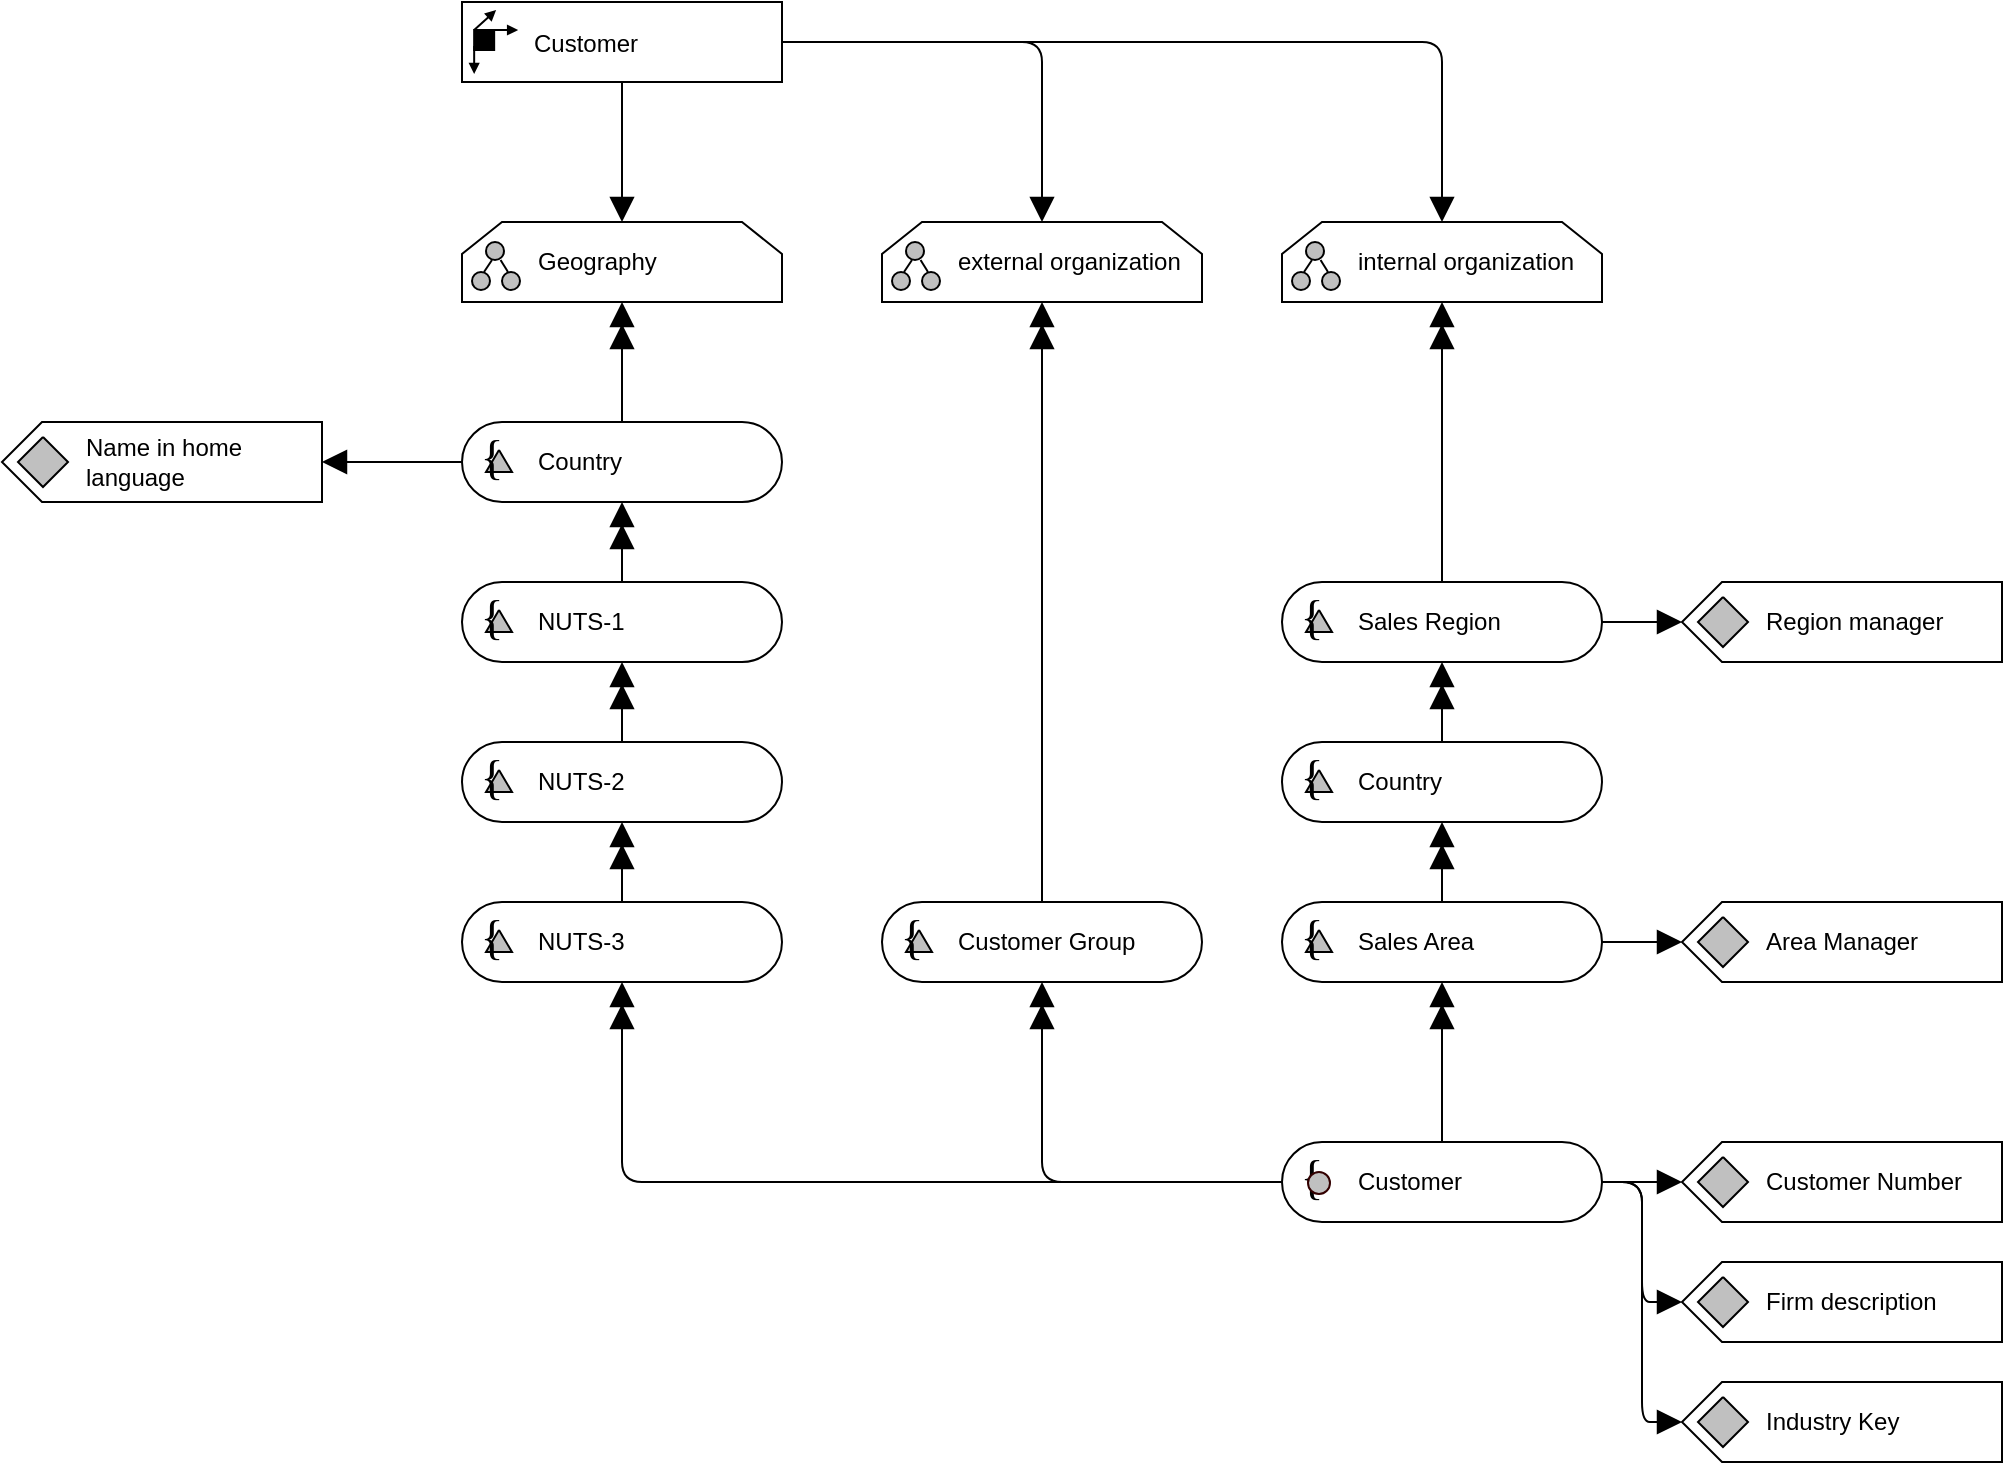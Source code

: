 <mxfile version="24.8.6">
  <diagram name="Seite-1" id="Shwa8Y_IP4l6eXKNEyOn">
    <mxGraphModel dx="1293" dy="697" grid="1" gridSize="10" guides="1" tooltips="1" connect="1" arrows="1" fold="1" page="1" pageScale="1" pageWidth="827" pageHeight="1169" math="0" shadow="0">
      <root>
        <mxCell id="0" />
        <mxCell id="1" parent="0" />
        <UserObject label="" tooltip="" btelligentADAPTType="LoosePrecedence" id="sCMjGG6YAH0hTthaaUGF-22">
          <mxCell style="vsdxID=5;edgeStyle=elbowEdgeStyle;startArrow=none;endArrow=block;startSize=10;endSize=10;strokeColor=#000000;spacingTop=0;spacingBottom=0;spacingLeft=0;spacingRight=0;verticalAlign=middle;html=1;labelBackgroundColor=#FFFFFF;rounded=1;jumpStyle=arc;startFill=0;endFill=1;curved=0;orthogonal=0;orthogonalLoop=0;ignoreEdge=0;noJump=0;" edge="1" parent="1" source="sCMjGG6YAH0hTthaaUGF-42" target="sCMjGG6YAH0hTthaaUGF-23">
            <mxGeometry x="-0.143" relative="1" as="geometry">
              <mxPoint x="440" y="380" as="sourcePoint" />
              <mxPoint x="360" y="380" as="targetPoint" />
              <mxPoint as="offset" />
            </mxGeometry>
          </mxCell>
        </UserObject>
        <object label="Geography" btelligentADAPTType="Hierarchy" id="sCMjGG6YAH0hTthaaUGF-23">
          <mxCell style="group;fillColor=default;align=left;verticalAlign=middle;spacingLeft=36;whiteSpace=wrap;resizable=0;connectable=1;" connectable="0" vertex="1" parent="1">
            <mxGeometry x="270" y="380" width="160" height="40" as="geometry" />
          </mxCell>
        </object>
        <mxCell id="sCMjGG6YAH0hTthaaUGF-24" value="&lt;font style=&quot;font-size: 7px;&quot;&gt;ADAPT Hierarchy&lt;/font&gt;" style="shape=loopLimit;whiteSpace=wrap;html=1;size=20;verticalAlign=middle;spacingLeft=37;align=left;fontColor=none;fillColor=none;noLabel=1;connectable=0;editable=0;movable=0;resizable=0;rotatable=0;deletable=0;locked=0;recursiveResize=0;expand=0;cloneable=0;" vertex="1" parent="sCMjGG6YAH0hTthaaUGF-23">
          <mxGeometry width="160" height="40" as="geometry" />
        </mxCell>
        <mxCell id="sCMjGG6YAH0hTthaaUGF-25" value="" style="group;editable=0;movable=0;resizable=0;rotatable=0;deletable=0;locked=0;connectable=0;recursiveResize=0;cloneable=0;bendable=0;anchorPointDirection=0;expand=0;dropTarget=0;" connectable="0" vertex="1" parent="sCMjGG6YAH0hTthaaUGF-23">
          <mxGeometry x="5" y="10" width="24" height="24" as="geometry" />
        </mxCell>
        <mxCell id="sCMjGG6YAH0hTthaaUGF-26" style="vsdxID=8;fillColor=#C0C0C0;gradientColor=none;shape=stencil(rVFBDsIwDHtNj5VCK14wxj8ilm0VZZ3SAuX3tAoIBhwQ4mbHjhMlyjZxxJmUgZg47OnsujQqu1HGuGkkdqkgZVtlmz4wDRyOUyd8xuqs6BBONSFLH9QOAxdha6FbcSLvisR5oQEvvfegFXyMgqwxu6g5JEwuTIupHnkgXcbo3uNwyxEpnonmt/Ivi/1nLfhirQIeZ+6d9/KlZ/31LaUkL7XtFQ==);strokeColor=#000000;spacingTop=-3;spacingBottom=-3;spacingLeft=-3;spacingRight=-3;points=[];labelBackgroundColor=none;rounded=0;html=1;whiteSpace=wrap;connectable=1;resizable=0;editable=1;deletable=0;cloneable=0;movable=0;bendable=0;anchorPointDirection=0;rotatable=0;locked=0;expand=0;" vertex="1" parent="sCMjGG6YAH0hTthaaUGF-25">
          <mxGeometry y="15" width="9" height="9" as="geometry" />
        </mxCell>
        <mxCell id="sCMjGG6YAH0hTthaaUGF-27" style="vsdxID=9;fillColor=#C0C0C0;gradientColor=none;shape=stencil(rVFBDsIwDHtNj5VCK14wxj8ilm0VZZ3SAuX3tAoIBhwQ4mbHjhMlyjZxxJmUgZg47OnsujQqu1HGuGkkdqkgZVtlmz4wDRyOUyd8xuqs6BBONSFLH9QOAxdha6FbcSLvisR5oQEvvfegFXyMgqwxu6g5JEwuTIupHnkgXcbo3uNwyxEpnonmt/Ivi/1nLfhirQIeZ+6d9/KlZ/31LaUkL7XtFQ==);strokeColor=#000000;spacingTop=-3;spacingBottom=-3;spacingLeft=-3;spacingRight=-3;points=[];labelBackgroundColor=none;rounded=0;html=1;whiteSpace=wrap;connectable=1;resizable=0;editable=1;deletable=0;cloneable=0;movable=0;bendable=0;anchorPointDirection=0;rotatable=0;locked=0;expand=0;" vertex="1" parent="sCMjGG6YAH0hTthaaUGF-25">
          <mxGeometry x="15" y="15" width="9" height="9" as="geometry" />
        </mxCell>
        <mxCell id="sCMjGG6YAH0hTthaaUGF-28" style="vsdxID=10;fillColor=#C0C0C0;gradientColor=none;shape=stencil(rVFBDsIwDHtNj5VCK14wxj8ilm0VZZ3SAuX3tAoIBhwQ4mbHjhMlyjZxxJmUgZg47OnsujQqu1HGuGkkdqkgZVtlmz4wDRyOUyd8xuqs6BBONSFLH9QOAxdha6FbcSLvisR5oQEvvfegFXyMgqwxu6g5JEwuTIupHnkgXcbo3uNwyxEpnonmt/Ivi/1nLfhirQIeZ+6d9/KlZ/31LaUkL7XtFQ==);strokeColor=#000000;spacingTop=-3;spacingBottom=-3;spacingLeft=-3;spacingRight=-3;points=[];labelBackgroundColor=none;rounded=0;html=1;whiteSpace=wrap;connectable=1;resizable=0;editable=1;deletable=0;cloneable=0;movable=0;bendable=0;anchorPointDirection=0;rotatable=0;locked=0;expand=0;" vertex="1" parent="sCMjGG6YAH0hTthaaUGF-25">
          <mxGeometry x="7" width="9" height="9" as="geometry" />
        </mxCell>
        <mxCell id="sCMjGG6YAH0hTthaaUGF-29" value="" style="vsdxID=11;edgeStyle=none;startArrow=none;endArrow=none;startSize=5;endSize=5;strokeColor=#000000;spacingTop=-3;spacingBottom=-3;spacingLeft=-3;spacingRight=-3;verticalAlign=middle;html=1;labelBackgroundColor=none;rounded=0;deletable=0;cloneable=0;movable=0;bendable=0;anchorPointDirection=0;editable=0;resizable=1;rotatable=1;locked=0;connectable=1;endFill=1;startFill=1;" edge="1" parent="sCMjGG6YAH0hTthaaUGF-25">
          <mxGeometry relative="1" as="geometry">
            <Array as="points" />
            <mxPoint x="6" y="15" as="sourcePoint" />
            <mxPoint x="10" y="9" as="targetPoint" />
          </mxGeometry>
        </mxCell>
        <mxCell id="sCMjGG6YAH0hTthaaUGF-30" value="" style="vsdxID=12;edgeStyle=none;startArrow=none;endArrow=none;startSize=5;endSize=5;strokeColor=#000000;spacingTop=-3;spacingBottom=-3;spacingLeft=-3;spacingRight=-3;verticalAlign=middle;html=1;labelBackgroundColor=none;rounded=0;deletable=0;cloneable=0;movable=0;bendable=0;anchorPointDirection=0;editable=0;resizable=1;rotatable=1;locked=0;connectable=1;endFill=1;startFill=1;" edge="1" parent="sCMjGG6YAH0hTthaaUGF-25" target="sCMjGG6YAH0hTthaaUGF-28">
          <mxGeometry relative="1" as="geometry">
            <Array as="points" />
            <mxPoint x="18" y="15" as="sourcePoint" />
            <mxPoint x="15" y="9" as="targetPoint" />
          </mxGeometry>
        </mxCell>
        <object label="Country" btelligentADAPTType="HierarchyLevel" id="sCMjGG6YAH0hTthaaUGF-31">
          <mxCell style="group;fillColor=default;verticalAlign=middle;align=left;spacingLeft=36;whiteSpace=wrap;resizable=0;connectable=1;" connectable="0" vertex="1" parent="1">
            <mxGeometry x="270" y="480" width="160" height="40" as="geometry" />
          </mxCell>
        </object>
        <mxCell id="sCMjGG6YAH0hTthaaUGF-32" value="ADAPT HierarchyLevel" style="rounded=1;whiteSpace=wrap;html=1;arcSize=50;align=left;spacingLeft=38;container=0;fontSize=8;fontColor=none;noLabel=1;fillColor=none;connectable=0;editable=0;movable=0;resizable=0;rotatable=0;deletable=0;locked=0;cloneable=0;expand=0;recursiveResize=0;allowArrows=0;" vertex="1" parent="sCMjGG6YAH0hTthaaUGF-31">
          <mxGeometry width="160" height="40" as="geometry" />
        </mxCell>
        <mxCell id="sCMjGG6YAH0hTthaaUGF-33" value="&lt;div style=&quot;font-size: 1px&quot;&gt;&lt;/div&gt;" style="verticalAlign=middle;align=center;overflow=width;vsdxID=9;fillColor=#C0C0C0;gradientColor=none;shape=stencil(UzV2Ls5ILEhVNTIoLinKz04tz0wpyVA1dlE1MsrMy0gtyiwBslSNXVWNndPyi1LTi/JL81Ig/IJEkEoQKze/DGRCBUSfqQFIi5FBJYQL4blBVOZk5iGpRFVoaIBHKUySKMX4XABkIByelpmTA/E3sjy6R4FCkEAydgUA);strokeColor=#000000;spacingTop=-3;spacingBottom=-3;spacingLeft=-3;spacingRight=-3;points=[];labelBackgroundColor=none;rounded=0;html=1;whiteSpace=wrap;container=0;" vertex="1" parent="sCMjGG6YAH0hTthaaUGF-31">
          <mxGeometry x="12" y="14" width="13" height="11" as="geometry" />
        </mxCell>
        <mxCell id="sCMjGG6YAH0hTthaaUGF-34" value="&lt;div style=&quot;font-size: 24px;&quot;&gt;&lt;font style=&quot;font-size: 24px; font-family: Calibri; color: rgb(0, 0, 0); direction: ltr; letter-spacing: 0px; line-height: 120%; opacity: 1;&quot;&gt;{&amp;nbsp;  }&lt;br style=&quot;font-size: 24px;&quot;&gt;&lt;/font&gt;&lt;/div&gt;" style="verticalAlign=middle;align=center;overflow=width;vsdxID=10;fillColor=none;gradientColor=none;shape=stencil(nZBLDoAgDERP0z3SIyjew0SURgSD+Lu9kMZoXLhwN9O+tukAlrNpJg1SzDH4QW/URgNYgZTkjA4UkwJUgGXng+6DX1zLfmoymdXo17xh5zmRJ6Q42BWCfc2oJfdAr+Yv+AP9Cb7OJ3H/2JG1HNGz/84klThPVCc=);strokeColor=none;spacingTop=0;spacingBottom=0;spacingLeft=0;spacingRight=0;points=[];labelBackgroundColor=none;rounded=0;html=1;whiteSpace=wrap;container=0;fontSize=24;fontStyle=0;horizontal=1;connectable=0;pointerEvents=0;deletable=0;cloneable=0;rotatable=0;resizable=0;expand=0;recursiveResize=0;allowArrows=0;movable=0;editable=0;" vertex="1" parent="sCMjGG6YAH0hTthaaUGF-31">
          <mxGeometry x="3" y="3" width="30" height="30" as="geometry" />
        </mxCell>
        <object label="Customer" btelligentADAPTType="DimensionMember" id="sCMjGG6YAH0hTthaaUGF-35">
          <mxCell style="group;fillColor=default;whiteSpace=wrap;spacingLeft=36;verticalAlign=middle;align=left;resizable=0;connectable=1;allowArrows=1;" connectable="0" vertex="1" parent="1">
            <mxGeometry x="680" y="840" width="160" height="40" as="geometry" />
          </mxCell>
        </object>
        <mxCell id="sCMjGG6YAH0hTthaaUGF-36" value="&lt;font style=&quot;font-size: 8px;&quot;&gt;ADAPT DimensionMember&lt;/font&gt;" style="rounded=1;whiteSpace=wrap;html=1;arcSize=50;align=left;spacingLeft=38;fontColor=none;noLabel=1;fillColor=none;connectable=0;editable=1;movable=0;resizable=0;rotatable=0;deletable=0;locked=0;cloneable=0;recursiveResize=0;expand=0;allowArrows=0;" vertex="1" parent="sCMjGG6YAH0hTthaaUGF-35">
          <mxGeometry width="160" height="40" as="geometry" />
        </mxCell>
        <mxCell id="sCMjGG6YAH0hTthaaUGF-37" value="&lt;div style=&quot;font-size: 24px;&quot;&gt;&lt;font style=&quot;font-size: 24px; font-family: Calibri; color: rgb(0, 0, 0); direction: ltr; letter-spacing: 0px; line-height: 120%; opacity: 1;&quot;&gt;{&amp;nbsp;  }&lt;br style=&quot;font-size: 24px;&quot;&gt;&lt;/font&gt;&lt;/div&gt;" style="verticalAlign=middle;align=center;overflow=width;vsdxID=10;fillColor=none;gradientColor=none;shape=stencil(nZBLDoAgDERP0z3SIyjew0SURgSD+Lu9kMZoXLhwN9O+tukAlrNpJg1SzDH4QW/URgNYgZTkjA4UkwJUgGXng+6DX1zLfmoymdXo17xh5zmRJ6Q42BWCfc2oJfdAr+Yv+AP9Cb7OJ3H/2JG1HNGz/84klThPVCc=);strokeColor=none;spacingTop=0;spacingBottom=0;spacingLeft=0;spacingRight=0;points=[];labelBackgroundColor=none;rounded=0;html=1;whiteSpace=wrap;container=0;fontSize=24;fontStyle=0;horizontal=1;connectable=0;pointerEvents=0;deletable=0;cloneable=0;rotatable=0;resizable=0;movable=0;expand=0;allowArrows=0;editable=0;" vertex="1" parent="sCMjGG6YAH0hTthaaUGF-35">
          <mxGeometry x="3" y="3" width="30" height="30" as="geometry" />
        </mxCell>
        <mxCell id="sCMjGG6YAH0hTthaaUGF-38" value="" style="ellipse;whiteSpace=wrap;html=1;aspect=fixed;fillColor=#c0c0c0;strokeColor=#330000;connectable=0;pointerEvents=0;deletable=0;cloneable=0;rotatable=0;resizable=0;movable=0;expand=0;allowArrows=0;editable=0;" vertex="1" parent="sCMjGG6YAH0hTthaaUGF-35">
          <mxGeometry x="13" y="15" width="11" height="11" as="geometry" />
        </mxCell>
        <object label="Firm description" btelligentADAPTType="Attribute" id="sCMjGG6YAH0hTthaaUGF-39">
          <mxCell style="group;fillColor=default;align=left;verticalAlign=middle;spacingLeft=40;whiteSpace=wrap;resizable=0;noLabel=0;overflow=visible;expand=1;treeFolding=0;treeMoving=0;pointerEvents=0;comic=0;connectable=1;" connectable="0" vertex="1" parent="1">
            <mxGeometry x="880" y="900" width="160" height="40" as="geometry" />
          </mxCell>
        </object>
        <mxCell id="sCMjGG6YAH0hTthaaUGF-40" value="&lt;font style=&quot;font-size: 8px;&quot;&gt;ADAPT Attribute&lt;/font&gt;" style="shape=singleArrow;direction=west;whiteSpace=wrap;html=1;arrowWidth=1;arrowSize=0.125;align=left;spacingLeft=37;fontColor=none;noLabel=1;fillColor=none;container=0;snapToPoint=0;connectable=0;editable=0;deletable=0;cloneable=0;rotatable=0;resizable=0;movable=0;expand=0;recursiveResize=0;allowArrows=0;" vertex="1" parent="sCMjGG6YAH0hTthaaUGF-39">
          <mxGeometry width="160" height="40" as="geometry" />
        </mxCell>
        <mxCell id="sCMjGG6YAH0hTthaaUGF-41" style="vsdxID=7;fillColor=#C0C0C0;gradientColor=none;shape=stencil(nZBNDoQgDIVP0z3SeALFe5iI0gwDBvHv9kIaM+rCxezea7++pA+wmkw7apBiisF/9EpdNIA1SEnO6EAxKUAFWPU+6CH42XXsxzaTWX39khM2vitFPpFiZ8uuYdKSu5B3sHwhH5mFeGHP5R+5NzKJ34s9WcsNXffPStKI60R1AA==);strokeColor=#000000;spacingTop=-3;spacingBottom=-3;spacingLeft=-3;spacingRight=-3;points=[];labelBackgroundColor=none;rounded=0;html=1;whiteSpace=wrap;connectable=0;deletable=0;cloneable=0;rotatable=0;resizable=0;movable=0;expand=0;recursiveResize=0;allowArrows=0;editable=0;" vertex="1" parent="sCMjGG6YAH0hTthaaUGF-39">
          <mxGeometry x="8" y="7.5" width="25" height="25" as="geometry" />
        </mxCell>
        <object label="Customer" btelligentADAPTType="Dimension" id="sCMjGG6YAH0hTthaaUGF-42">
          <mxCell style="group;fillColor=default;resizable=0;expand=0;recursiveResize=0;dropTarget=1;align=left;verticalAlign=middle;spacingLeft=34;rotatable=0;editable=1;movable=1;deletable=1;locked=0;connectable=1;metaEdit=0;backgroundOutline=0;" connectable="0" vertex="1" parent="1">
            <mxGeometry x="270" y="270" width="160" height="40" as="geometry" />
          </mxCell>
        </object>
        <mxCell id="sCMjGG6YAH0hTthaaUGF-43" value="ADAPT Dimension" style="rounded=0;whiteSpace=wrap;html=1;align=left;spacingLeft=37;fontStyle=0;fontFamily=Helvetica;fontSize=8;container=0;fillColor=none;fontColor=none;noLabel=1;connectable=0;allowArrows=0;expand=0;movable=0;resizable=0;deletable=0;cloneable=0;rotatable=0;recursiveResize=0;editable=0;locked=0;" vertex="1" parent="sCMjGG6YAH0hTthaaUGF-42">
          <mxGeometry width="160" height="40" as="geometry" />
        </mxCell>
        <mxCell id="sCMjGG6YAH0hTthaaUGF-44" value="" style="group;deletable=0;cloneable=0;rotatable=0;resizable=0;movable=0;expand=0;recursiveResize=0;dropTarget=0;allowArrows=0;container=0;editable=0;" connectable="0" vertex="1" parent="sCMjGG6YAH0hTthaaUGF-42">
          <mxGeometry x="6.08" y="4" width="22" height="32" as="geometry" />
        </mxCell>
        <mxCell id="sCMjGG6YAH0hTthaaUGF-45" value="" style="group;cloneable=0;deletable=0;rotatable=0;resizable=0;movable=0;expand=0;recursiveResize=0;dropTarget=0;allowArrows=0;editable=0;" connectable="0" vertex="1" parent="sCMjGG6YAH0hTthaaUGF-42">
          <mxGeometry x="6.08" y="4" width="22" height="32" as="geometry" />
        </mxCell>
        <mxCell id="sCMjGG6YAH0hTthaaUGF-46" value="" style="rounded=0;whiteSpace=wrap;html=1;fillColor=#000000;fontColor=#ffffff;strokeColor=#000000;strokeWidth=1;deletable=1;cloneable=0;movable=0;editable=0;resizable=0;rotatable=0;locked=0;connectable=0;container=0;expand=0;recursiveResize=0;allowArrows=0;" vertex="1" parent="sCMjGG6YAH0hTthaaUGF-45">
          <mxGeometry y="10" width="10" height="10" as="geometry" />
        </mxCell>
        <mxCell id="sCMjGG6YAH0hTthaaUGF-47" value="" style="endArrow=block;html=1;rounded=0;endFill=1;startSize=2;endSize=3;strokeWidth=1;deletable=1;cloneable=0;movable=1;editable=0;resizable=1;rotatable=1;locked=0;connectable=1;" edge="1" parent="sCMjGG6YAH0hTthaaUGF-45">
          <mxGeometry width="50" height="50" relative="1" as="geometry">
            <mxPoint x="9" y="10" as="sourcePoint" />
            <mxPoint x="22" y="10" as="targetPoint" />
          </mxGeometry>
        </mxCell>
        <mxCell id="sCMjGG6YAH0hTthaaUGF-48" value="" style="endArrow=block;html=1;rounded=0;endFill=1;startSize=2;endSize=3;strokeWidth=1;deletable=1;cloneable=0;movable=1;editable=0;resizable=1;rotatable=1;locked=0;connectable=1;" edge="1" parent="sCMjGG6YAH0hTthaaUGF-45">
          <mxGeometry width="50" height="50" relative="1" as="geometry">
            <mxPoint y="18" as="sourcePoint" />
            <mxPoint y="32" as="targetPoint" />
          </mxGeometry>
        </mxCell>
        <mxCell id="sCMjGG6YAH0hTthaaUGF-49" value="" style="endArrow=block;html=1;rounded=0;endFill=1;startSize=2;endSize=3;strokeWidth=1;deletable=1;cloneable=0;movable=1;editable=1;resizable=1;rotatable=1;locked=0;connectable=1;" edge="1" parent="sCMjGG6YAH0hTthaaUGF-45">
          <mxGeometry width="50" height="50" relative="1" as="geometry">
            <mxPoint y="10" as="sourcePoint" />
            <mxPoint x="11" as="targetPoint" />
          </mxGeometry>
        </mxCell>
        <UserObject label="" btelligentADAPTType="StrictPrecedence" id="sCMjGG6YAH0hTthaaUGF-50">
          <mxCell style="vsdxID=5;edgeStyle=orthogonalEdgeStyle;startArrow=none;endArrow=doubleBlock;startSize=0;endSize=10;strokeColor=#000000;spacingTop=0;spacingBottom=0;spacingLeft=0;spacingRight=0;verticalAlign=middle;html=1;labelBackgroundColor=#FFFFFF;rounded=1;jumpStyle=arc;startFill=0;sourcePerimeterSpacing=0;endFill=1;" edge="1" parent="1" source="sCMjGG6YAH0hTthaaUGF-31" target="sCMjGG6YAH0hTthaaUGF-23">
            <mxGeometry x="-0.194" relative="1" as="geometry">
              <mxPoint x="410" y="650" as="sourcePoint" />
              <mxPoint x="410" y="570" as="targetPoint" />
              <mxPoint as="offset" />
            </mxGeometry>
          </mxCell>
        </UserObject>
        <UserObject label="" btelligentADAPTType="StrictPrecedence" id="sCMjGG6YAH0hTthaaUGF-51">
          <mxCell style="vsdxID=5;edgeStyle=orthogonalEdgeStyle;startArrow=none;endArrow=doubleBlock;startSize=0;endSize=10;strokeColor=#000000;spacingTop=0;spacingBottom=0;spacingLeft=0;spacingRight=0;verticalAlign=middle;html=1;labelBackgroundColor=#FFFFFF;rounded=1;jumpStyle=arc;startFill=0;sourcePerimeterSpacing=0;endFill=1;" edge="1" parent="1" source="sCMjGG6YAH0hTthaaUGF-35" target="sCMjGG6YAH0hTthaaUGF-77">
            <mxGeometry x="-0.194" relative="1" as="geometry">
              <mxPoint x="470" y="611" as="sourcePoint" />
              <mxPoint x="470" y="510" as="targetPoint" />
              <mxPoint as="offset" />
            </mxGeometry>
          </mxCell>
        </UserObject>
        <UserObject label="" tooltip="" btelligentADAPTType="LoosePrecedence" id="sCMjGG6YAH0hTthaaUGF-52">
          <mxCell style="vsdxID=5;edgeStyle=elbowEdgeStyle;startArrow=none;endArrow=block;startSize=10;endSize=10;strokeColor=#000000;spacingTop=0;spacingBottom=0;spacingLeft=0;spacingRight=0;verticalAlign=middle;html=1;labelBackgroundColor=#FFFFFF;rounded=1;jumpStyle=arc;startFill=0;endFill=1;curved=0;orthogonal=0;orthogonalLoop=0;ignoreEdge=0;noJump=0;" edge="1" parent="1" source="sCMjGG6YAH0hTthaaUGF-35" target="sCMjGG6YAH0hTthaaUGF-39">
            <mxGeometry x="-0.143" relative="1" as="geometry">
              <mxPoint x="490" y="570" as="sourcePoint" />
              <mxPoint x="490" y="640" as="targetPoint" />
              <mxPoint as="offset" />
            </mxGeometry>
          </mxCell>
        </UserObject>
        <object label="external organization" btelligentADAPTType="Hierarchy" id="sCMjGG6YAH0hTthaaUGF-53">
          <mxCell style="group;fillColor=default;align=left;verticalAlign=middle;spacingLeft=36;whiteSpace=wrap;resizable=0;connectable=1;" connectable="0" vertex="1" parent="1">
            <mxGeometry x="480" y="380" width="160" height="40" as="geometry" />
          </mxCell>
        </object>
        <mxCell id="sCMjGG6YAH0hTthaaUGF-54" value="&lt;font style=&quot;font-size: 7px;&quot;&gt;ADAPT Hierarchy&lt;/font&gt;" style="shape=loopLimit;whiteSpace=wrap;html=1;size=20;verticalAlign=middle;spacingLeft=37;align=left;fontColor=none;fillColor=none;noLabel=1;connectable=0;editable=0;movable=0;resizable=0;rotatable=0;deletable=0;locked=0;recursiveResize=0;expand=0;cloneable=0;" vertex="1" parent="sCMjGG6YAH0hTthaaUGF-53">
          <mxGeometry width="160" height="40" as="geometry" />
        </mxCell>
        <mxCell id="sCMjGG6YAH0hTthaaUGF-55" value="" style="group;editable=0;movable=0;resizable=0;rotatable=0;deletable=0;locked=0;connectable=0;recursiveResize=0;cloneable=0;bendable=0;anchorPointDirection=0;expand=0;dropTarget=0;" connectable="0" vertex="1" parent="sCMjGG6YAH0hTthaaUGF-53">
          <mxGeometry x="5" y="10" width="24" height="24" as="geometry" />
        </mxCell>
        <mxCell id="sCMjGG6YAH0hTthaaUGF-56" style="vsdxID=8;fillColor=#C0C0C0;gradientColor=none;shape=stencil(rVFBDsIwDHtNj5VCK14wxj8ilm0VZZ3SAuX3tAoIBhwQ4mbHjhMlyjZxxJmUgZg47OnsujQqu1HGuGkkdqkgZVtlmz4wDRyOUyd8xuqs6BBONSFLH9QOAxdha6FbcSLvisR5oQEvvfegFXyMgqwxu6g5JEwuTIupHnkgXcbo3uNwyxEpnonmt/Ivi/1nLfhirQIeZ+6d9/KlZ/31LaUkL7XtFQ==);strokeColor=#000000;spacingTop=-3;spacingBottom=-3;spacingLeft=-3;spacingRight=-3;points=[];labelBackgroundColor=none;rounded=0;html=1;whiteSpace=wrap;connectable=1;resizable=0;editable=1;deletable=0;cloneable=0;movable=0;bendable=0;anchorPointDirection=0;rotatable=0;locked=0;expand=0;" vertex="1" parent="sCMjGG6YAH0hTthaaUGF-55">
          <mxGeometry y="15" width="9" height="9" as="geometry" />
        </mxCell>
        <mxCell id="sCMjGG6YAH0hTthaaUGF-57" style="vsdxID=9;fillColor=#C0C0C0;gradientColor=none;shape=stencil(rVFBDsIwDHtNj5VCK14wxj8ilm0VZZ3SAuX3tAoIBhwQ4mbHjhMlyjZxxJmUgZg47OnsujQqu1HGuGkkdqkgZVtlmz4wDRyOUyd8xuqs6BBONSFLH9QOAxdha6FbcSLvisR5oQEvvfegFXyMgqwxu6g5JEwuTIupHnkgXcbo3uNwyxEpnonmt/Ivi/1nLfhirQIeZ+6d9/KlZ/31LaUkL7XtFQ==);strokeColor=#000000;spacingTop=-3;spacingBottom=-3;spacingLeft=-3;spacingRight=-3;points=[];labelBackgroundColor=none;rounded=0;html=1;whiteSpace=wrap;connectable=1;resizable=0;editable=1;deletable=0;cloneable=0;movable=0;bendable=0;anchorPointDirection=0;rotatable=0;locked=0;expand=0;" vertex="1" parent="sCMjGG6YAH0hTthaaUGF-55">
          <mxGeometry x="15" y="15" width="9" height="9" as="geometry" />
        </mxCell>
        <mxCell id="sCMjGG6YAH0hTthaaUGF-58" style="vsdxID=10;fillColor=#C0C0C0;gradientColor=none;shape=stencil(rVFBDsIwDHtNj5VCK14wxj8ilm0VZZ3SAuX3tAoIBhwQ4mbHjhMlyjZxxJmUgZg47OnsujQqu1HGuGkkdqkgZVtlmz4wDRyOUyd8xuqs6BBONSFLH9QOAxdha6FbcSLvisR5oQEvvfegFXyMgqwxu6g5JEwuTIupHnkgXcbo3uNwyxEpnonmt/Ivi/1nLfhirQIeZ+6d9/KlZ/31LaUkL7XtFQ==);strokeColor=#000000;spacingTop=-3;spacingBottom=-3;spacingLeft=-3;spacingRight=-3;points=[];labelBackgroundColor=none;rounded=0;html=1;whiteSpace=wrap;connectable=1;resizable=0;editable=1;deletable=0;cloneable=0;movable=0;bendable=0;anchorPointDirection=0;rotatable=0;locked=0;expand=0;" vertex="1" parent="sCMjGG6YAH0hTthaaUGF-55">
          <mxGeometry x="7" width="9" height="9" as="geometry" />
        </mxCell>
        <mxCell id="sCMjGG6YAH0hTthaaUGF-59" value="" style="vsdxID=11;edgeStyle=none;startArrow=none;endArrow=none;startSize=5;endSize=5;strokeColor=#000000;spacingTop=-3;spacingBottom=-3;spacingLeft=-3;spacingRight=-3;verticalAlign=middle;html=1;labelBackgroundColor=none;rounded=0;deletable=0;cloneable=0;movable=0;bendable=0;anchorPointDirection=0;editable=0;resizable=1;rotatable=1;locked=0;connectable=1;endFill=1;startFill=1;" edge="1" parent="sCMjGG6YAH0hTthaaUGF-55">
          <mxGeometry relative="1" as="geometry">
            <Array as="points" />
            <mxPoint x="6" y="15" as="sourcePoint" />
            <mxPoint x="10" y="9" as="targetPoint" />
          </mxGeometry>
        </mxCell>
        <mxCell id="sCMjGG6YAH0hTthaaUGF-60" value="" style="vsdxID=12;edgeStyle=none;startArrow=none;endArrow=none;startSize=5;endSize=5;strokeColor=#000000;spacingTop=-3;spacingBottom=-3;spacingLeft=-3;spacingRight=-3;verticalAlign=middle;html=1;labelBackgroundColor=none;rounded=0;deletable=0;cloneable=0;movable=0;bendable=0;anchorPointDirection=0;editable=0;resizable=1;rotatable=1;locked=0;connectable=1;endFill=1;startFill=1;" edge="1" parent="sCMjGG6YAH0hTthaaUGF-55" target="sCMjGG6YAH0hTthaaUGF-58">
          <mxGeometry relative="1" as="geometry">
            <Array as="points" />
            <mxPoint x="18" y="15" as="sourcePoint" />
            <mxPoint x="15" y="9" as="targetPoint" />
          </mxGeometry>
        </mxCell>
        <object label="internal organization" btelligentADAPTType="Hierarchy" id="sCMjGG6YAH0hTthaaUGF-61">
          <mxCell style="group;fillColor=default;align=left;verticalAlign=middle;spacingLeft=36;whiteSpace=wrap;resizable=0;connectable=1;" connectable="0" vertex="1" parent="1">
            <mxGeometry x="680" y="380" width="160" height="40" as="geometry" />
          </mxCell>
        </object>
        <mxCell id="sCMjGG6YAH0hTthaaUGF-62" value="&lt;font style=&quot;font-size: 7px;&quot;&gt;ADAPT Hierarchy&lt;/font&gt;" style="shape=loopLimit;whiteSpace=wrap;html=1;size=20;verticalAlign=middle;spacingLeft=37;align=left;fontColor=none;fillColor=none;noLabel=1;connectable=0;editable=0;movable=0;resizable=0;rotatable=0;deletable=0;locked=0;recursiveResize=0;expand=0;cloneable=0;" vertex="1" parent="sCMjGG6YAH0hTthaaUGF-61">
          <mxGeometry width="160" height="40" as="geometry" />
        </mxCell>
        <mxCell id="sCMjGG6YAH0hTthaaUGF-63" value="" style="group;editable=0;movable=0;resizable=0;rotatable=0;deletable=0;locked=0;connectable=0;recursiveResize=0;cloneable=0;bendable=0;anchorPointDirection=0;expand=0;dropTarget=0;" connectable="0" vertex="1" parent="sCMjGG6YAH0hTthaaUGF-61">
          <mxGeometry x="5" y="10" width="24" height="24" as="geometry" />
        </mxCell>
        <mxCell id="sCMjGG6YAH0hTthaaUGF-64" style="vsdxID=8;fillColor=#C0C0C0;gradientColor=none;shape=stencil(rVFBDsIwDHtNj5VCK14wxj8ilm0VZZ3SAuX3tAoIBhwQ4mbHjhMlyjZxxJmUgZg47OnsujQqu1HGuGkkdqkgZVtlmz4wDRyOUyd8xuqs6BBONSFLH9QOAxdha6FbcSLvisR5oQEvvfegFXyMgqwxu6g5JEwuTIupHnkgXcbo3uNwyxEpnonmt/Ivi/1nLfhirQIeZ+6d9/KlZ/31LaUkL7XtFQ==);strokeColor=#000000;spacingTop=-3;spacingBottom=-3;spacingLeft=-3;spacingRight=-3;points=[];labelBackgroundColor=none;rounded=0;html=1;whiteSpace=wrap;connectable=1;resizable=0;editable=1;deletable=0;cloneable=0;movable=0;bendable=0;anchorPointDirection=0;rotatable=0;locked=0;expand=0;" vertex="1" parent="sCMjGG6YAH0hTthaaUGF-63">
          <mxGeometry y="15" width="9" height="9" as="geometry" />
        </mxCell>
        <mxCell id="sCMjGG6YAH0hTthaaUGF-65" style="vsdxID=9;fillColor=#C0C0C0;gradientColor=none;shape=stencil(rVFBDsIwDHtNj5VCK14wxj8ilm0VZZ3SAuX3tAoIBhwQ4mbHjhMlyjZxxJmUgZg47OnsujQqu1HGuGkkdqkgZVtlmz4wDRyOUyd8xuqs6BBONSFLH9QOAxdha6FbcSLvisR5oQEvvfegFXyMgqwxu6g5JEwuTIupHnkgXcbo3uNwyxEpnonmt/Ivi/1nLfhirQIeZ+6d9/KlZ/31LaUkL7XtFQ==);strokeColor=#000000;spacingTop=-3;spacingBottom=-3;spacingLeft=-3;spacingRight=-3;points=[];labelBackgroundColor=none;rounded=0;html=1;whiteSpace=wrap;connectable=1;resizable=0;editable=1;deletable=0;cloneable=0;movable=0;bendable=0;anchorPointDirection=0;rotatable=0;locked=0;expand=0;" vertex="1" parent="sCMjGG6YAH0hTthaaUGF-63">
          <mxGeometry x="15" y="15" width="9" height="9" as="geometry" />
        </mxCell>
        <mxCell id="sCMjGG6YAH0hTthaaUGF-66" style="vsdxID=10;fillColor=#C0C0C0;gradientColor=none;shape=stencil(rVFBDsIwDHtNj5VCK14wxj8ilm0VZZ3SAuX3tAoIBhwQ4mbHjhMlyjZxxJmUgZg47OnsujQqu1HGuGkkdqkgZVtlmz4wDRyOUyd8xuqs6BBONSFLH9QOAxdha6FbcSLvisR5oQEvvfegFXyMgqwxu6g5JEwuTIupHnkgXcbo3uNwyxEpnonmt/Ivi/1nLfhirQIeZ+6d9/KlZ/31LaUkL7XtFQ==);strokeColor=#000000;spacingTop=-3;spacingBottom=-3;spacingLeft=-3;spacingRight=-3;points=[];labelBackgroundColor=none;rounded=0;html=1;whiteSpace=wrap;connectable=1;resizable=0;editable=1;deletable=0;cloneable=0;movable=0;bendable=0;anchorPointDirection=0;rotatable=0;locked=0;expand=0;" vertex="1" parent="sCMjGG6YAH0hTthaaUGF-63">
          <mxGeometry x="7" width="9" height="9" as="geometry" />
        </mxCell>
        <mxCell id="sCMjGG6YAH0hTthaaUGF-67" value="" style="vsdxID=11;edgeStyle=none;startArrow=none;endArrow=none;startSize=5;endSize=5;strokeColor=#000000;spacingTop=-3;spacingBottom=-3;spacingLeft=-3;spacingRight=-3;verticalAlign=middle;html=1;labelBackgroundColor=none;rounded=0;deletable=0;cloneable=0;movable=0;bendable=0;anchorPointDirection=0;editable=0;resizable=1;rotatable=1;locked=0;connectable=1;endFill=1;startFill=1;" edge="1" parent="sCMjGG6YAH0hTthaaUGF-63">
          <mxGeometry relative="1" as="geometry">
            <Array as="points" />
            <mxPoint x="6" y="15" as="sourcePoint" />
            <mxPoint x="10" y="9" as="targetPoint" />
          </mxGeometry>
        </mxCell>
        <mxCell id="sCMjGG6YAH0hTthaaUGF-68" value="" style="vsdxID=12;edgeStyle=none;startArrow=none;endArrow=none;startSize=5;endSize=5;strokeColor=#000000;spacingTop=-3;spacingBottom=-3;spacingLeft=-3;spacingRight=-3;verticalAlign=middle;html=1;labelBackgroundColor=none;rounded=0;deletable=0;cloneable=0;movable=0;bendable=0;anchorPointDirection=0;editable=0;resizable=1;rotatable=1;locked=0;connectable=1;endFill=1;startFill=1;" edge="1" parent="sCMjGG6YAH0hTthaaUGF-63" target="sCMjGG6YAH0hTthaaUGF-66">
          <mxGeometry relative="1" as="geometry">
            <Array as="points" />
            <mxPoint x="18" y="15" as="sourcePoint" />
            <mxPoint x="15" y="9" as="targetPoint" />
          </mxGeometry>
        </mxCell>
        <object label="Customer Group" btelligentADAPTType="HierarchyLevel" id="sCMjGG6YAH0hTthaaUGF-69">
          <mxCell style="group;fillColor=default;verticalAlign=middle;align=left;spacingLeft=36;whiteSpace=wrap;resizable=0;connectable=1;" connectable="0" vertex="1" parent="1">
            <mxGeometry x="480" y="720" width="160" height="40" as="geometry" />
          </mxCell>
        </object>
        <mxCell id="sCMjGG6YAH0hTthaaUGF-70" value="ADAPT HierarchyLevel" style="rounded=1;whiteSpace=wrap;html=1;arcSize=50;align=left;spacingLeft=38;container=0;fontSize=8;fontColor=none;noLabel=1;fillColor=none;connectable=0;editable=0;movable=0;resizable=0;rotatable=0;deletable=0;locked=0;cloneable=0;expand=0;recursiveResize=0;allowArrows=0;" vertex="1" parent="sCMjGG6YAH0hTthaaUGF-69">
          <mxGeometry width="160" height="40" as="geometry" />
        </mxCell>
        <mxCell id="sCMjGG6YAH0hTthaaUGF-71" value="&lt;div style=&quot;font-size: 1px&quot;&gt;&lt;/div&gt;" style="verticalAlign=middle;align=center;overflow=width;vsdxID=9;fillColor=#C0C0C0;gradientColor=none;shape=stencil(UzV2Ls5ILEhVNTIoLinKz04tz0wpyVA1dlE1MsrMy0gtyiwBslSNXVWNndPyi1LTi/JL81Ig/IJEkEoQKze/DGRCBUSfqQFIi5FBJYQL4blBVOZk5iGpRFVoaIBHKUySKMX4XABkIByelpmTA/E3sjy6R4FCkEAydgUA);strokeColor=#000000;spacingTop=-3;spacingBottom=-3;spacingLeft=-3;spacingRight=-3;points=[];labelBackgroundColor=none;rounded=0;html=1;whiteSpace=wrap;container=0;" vertex="1" parent="sCMjGG6YAH0hTthaaUGF-69">
          <mxGeometry x="12" y="14" width="13" height="11" as="geometry" />
        </mxCell>
        <mxCell id="sCMjGG6YAH0hTthaaUGF-72" value="&lt;div style=&quot;font-size: 24px;&quot;&gt;&lt;font style=&quot;font-size: 24px; font-family: Calibri; color: rgb(0, 0, 0); direction: ltr; letter-spacing: 0px; line-height: 120%; opacity: 1;&quot;&gt;{&amp;nbsp;  }&lt;br style=&quot;font-size: 24px;&quot;&gt;&lt;/font&gt;&lt;/div&gt;" style="verticalAlign=middle;align=center;overflow=width;vsdxID=10;fillColor=none;gradientColor=none;shape=stencil(nZBLDoAgDERP0z3SIyjew0SURgSD+Lu9kMZoXLhwN9O+tukAlrNpJg1SzDH4QW/URgNYgZTkjA4UkwJUgGXng+6DX1zLfmoymdXo17xh5zmRJ6Q42BWCfc2oJfdAr+Yv+AP9Cb7OJ3H/2JG1HNGz/84klThPVCc=);strokeColor=none;spacingTop=0;spacingBottom=0;spacingLeft=0;spacingRight=0;points=[];labelBackgroundColor=none;rounded=0;html=1;whiteSpace=wrap;container=0;fontSize=24;fontStyle=0;horizontal=1;connectable=0;pointerEvents=0;deletable=0;cloneable=0;rotatable=0;resizable=0;expand=0;recursiveResize=0;allowArrows=0;movable=0;editable=0;" vertex="1" parent="sCMjGG6YAH0hTthaaUGF-69">
          <mxGeometry x="3" y="3" width="30" height="30" as="geometry" />
        </mxCell>
        <object label="NUTS-1" btelligentADAPTType="HierarchyLevel" id="sCMjGG6YAH0hTthaaUGF-73">
          <mxCell style="group;fillColor=default;verticalAlign=middle;align=left;spacingLeft=36;whiteSpace=wrap;resizable=0;connectable=1;" connectable="0" vertex="1" parent="1">
            <mxGeometry x="270" y="560" width="160" height="40" as="geometry" />
          </mxCell>
        </object>
        <mxCell id="sCMjGG6YAH0hTthaaUGF-74" value="ADAPT HierarchyLevel" style="rounded=1;whiteSpace=wrap;html=1;arcSize=50;align=left;spacingLeft=38;container=0;fontSize=8;fontColor=none;noLabel=1;fillColor=none;connectable=0;editable=0;movable=0;resizable=0;rotatable=0;deletable=0;locked=0;cloneable=0;expand=0;recursiveResize=0;allowArrows=0;" vertex="1" parent="sCMjGG6YAH0hTthaaUGF-73">
          <mxGeometry width="160" height="40" as="geometry" />
        </mxCell>
        <mxCell id="sCMjGG6YAH0hTthaaUGF-75" value="&lt;div style=&quot;font-size: 1px&quot;&gt;&lt;/div&gt;" style="verticalAlign=middle;align=center;overflow=width;vsdxID=9;fillColor=#C0C0C0;gradientColor=none;shape=stencil(UzV2Ls5ILEhVNTIoLinKz04tz0wpyVA1dlE1MsrMy0gtyiwBslSNXVWNndPyi1LTi/JL81Ig/IJEkEoQKze/DGRCBUSfqQFIi5FBJYQL4blBVOZk5iGpRFVoaIBHKUySKMX4XABkIByelpmTA/E3sjy6R4FCkEAydgUA);strokeColor=#000000;spacingTop=-3;spacingBottom=-3;spacingLeft=-3;spacingRight=-3;points=[];labelBackgroundColor=none;rounded=0;html=1;whiteSpace=wrap;container=0;" vertex="1" parent="sCMjGG6YAH0hTthaaUGF-73">
          <mxGeometry x="12" y="14" width="13" height="11" as="geometry" />
        </mxCell>
        <mxCell id="sCMjGG6YAH0hTthaaUGF-76" value="&lt;div style=&quot;font-size: 24px;&quot;&gt;&lt;font style=&quot;font-size: 24px; font-family: Calibri; color: rgb(0, 0, 0); direction: ltr; letter-spacing: 0px; line-height: 120%; opacity: 1;&quot;&gt;{&amp;nbsp;  }&lt;br style=&quot;font-size: 24px;&quot;&gt;&lt;/font&gt;&lt;/div&gt;" style="verticalAlign=middle;align=center;overflow=width;vsdxID=10;fillColor=none;gradientColor=none;shape=stencil(nZBLDoAgDERP0z3SIyjew0SURgSD+Lu9kMZoXLhwN9O+tukAlrNpJg1SzDH4QW/URgNYgZTkjA4UkwJUgGXng+6DX1zLfmoymdXo17xh5zmRJ6Q42BWCfc2oJfdAr+Yv+AP9Cb7OJ3H/2JG1HNGz/84klThPVCc=);strokeColor=none;spacingTop=0;spacingBottom=0;spacingLeft=0;spacingRight=0;points=[];labelBackgroundColor=none;rounded=0;html=1;whiteSpace=wrap;container=0;fontSize=24;fontStyle=0;horizontal=1;connectable=0;pointerEvents=0;deletable=0;cloneable=0;rotatable=0;resizable=0;expand=0;recursiveResize=0;allowArrows=0;movable=0;editable=0;" vertex="1" parent="sCMjGG6YAH0hTthaaUGF-73">
          <mxGeometry x="3" y="3" width="30" height="30" as="geometry" />
        </mxCell>
        <object label="NUTS-3" btelligentADAPTType="HierarchyLevel" id="sCMjGG6YAH0hTthaaUGF-77">
          <mxCell style="group;fillColor=default;verticalAlign=middle;align=left;spacingLeft=36;whiteSpace=wrap;resizable=0;connectable=1;" connectable="0" vertex="1" parent="1">
            <mxGeometry x="270" y="720" width="160" height="40" as="geometry" />
          </mxCell>
        </object>
        <mxCell id="sCMjGG6YAH0hTthaaUGF-78" value="ADAPT HierarchyLevel" style="rounded=1;whiteSpace=wrap;html=1;arcSize=50;align=left;spacingLeft=38;container=0;fontSize=8;fontColor=none;noLabel=1;fillColor=none;connectable=0;editable=0;movable=0;resizable=0;rotatable=0;deletable=0;locked=0;cloneable=0;expand=0;recursiveResize=0;allowArrows=0;" vertex="1" parent="sCMjGG6YAH0hTthaaUGF-77">
          <mxGeometry width="160" height="40" as="geometry" />
        </mxCell>
        <mxCell id="sCMjGG6YAH0hTthaaUGF-79" value="&lt;div style=&quot;font-size: 1px&quot;&gt;&lt;/div&gt;" style="verticalAlign=middle;align=center;overflow=width;vsdxID=9;fillColor=#C0C0C0;gradientColor=none;shape=stencil(UzV2Ls5ILEhVNTIoLinKz04tz0wpyVA1dlE1MsrMy0gtyiwBslSNXVWNndPyi1LTi/JL81Ig/IJEkEoQKze/DGRCBUSfqQFIi5FBJYQL4blBVOZk5iGpRFVoaIBHKUySKMX4XABkIByelpmTA/E3sjy6R4FCkEAydgUA);strokeColor=#000000;spacingTop=-3;spacingBottom=-3;spacingLeft=-3;spacingRight=-3;points=[];labelBackgroundColor=none;rounded=0;html=1;whiteSpace=wrap;container=0;" vertex="1" parent="sCMjGG6YAH0hTthaaUGF-77">
          <mxGeometry x="12" y="14" width="13" height="11" as="geometry" />
        </mxCell>
        <mxCell id="sCMjGG6YAH0hTthaaUGF-80" value="&lt;div style=&quot;font-size: 24px;&quot;&gt;&lt;font style=&quot;font-size: 24px; font-family: Calibri; color: rgb(0, 0, 0); direction: ltr; letter-spacing: 0px; line-height: 120%; opacity: 1;&quot;&gt;{&amp;nbsp;  }&lt;br style=&quot;font-size: 24px;&quot;&gt;&lt;/font&gt;&lt;/div&gt;" style="verticalAlign=middle;align=center;overflow=width;vsdxID=10;fillColor=none;gradientColor=none;shape=stencil(nZBLDoAgDERP0z3SIyjew0SURgSD+Lu9kMZoXLhwN9O+tukAlrNpJg1SzDH4QW/URgNYgZTkjA4UkwJUgGXng+6DX1zLfmoymdXo17xh5zmRJ6Q42BWCfc2oJfdAr+Yv+AP9Cb7OJ3H/2JG1HNGz/84klThPVCc=);strokeColor=none;spacingTop=0;spacingBottom=0;spacingLeft=0;spacingRight=0;points=[];labelBackgroundColor=none;rounded=0;html=1;whiteSpace=wrap;container=0;fontSize=24;fontStyle=0;horizontal=1;connectable=0;pointerEvents=0;deletable=0;cloneable=0;rotatable=0;resizable=0;expand=0;recursiveResize=0;allowArrows=0;movable=0;editable=0;" vertex="1" parent="sCMjGG6YAH0hTthaaUGF-77">
          <mxGeometry x="3" y="3" width="30" height="30" as="geometry" />
        </mxCell>
        <object label="NUTS-2" btelligentADAPTType="HierarchyLevel" id="sCMjGG6YAH0hTthaaUGF-81">
          <mxCell style="group;fillColor=default;verticalAlign=middle;align=left;spacingLeft=36;whiteSpace=wrap;resizable=0;connectable=1;" connectable="0" vertex="1" parent="1">
            <mxGeometry x="270" y="640" width="160" height="40" as="geometry" />
          </mxCell>
        </object>
        <mxCell id="sCMjGG6YAH0hTthaaUGF-82" value="ADAPT HierarchyLevel" style="rounded=1;whiteSpace=wrap;html=1;arcSize=50;align=left;spacingLeft=38;container=0;fontSize=8;fontColor=none;noLabel=1;fillColor=none;connectable=0;editable=0;movable=0;resizable=0;rotatable=0;deletable=0;locked=0;cloneable=0;expand=0;recursiveResize=0;allowArrows=0;" vertex="1" parent="sCMjGG6YAH0hTthaaUGF-81">
          <mxGeometry width="160" height="40" as="geometry" />
        </mxCell>
        <mxCell id="sCMjGG6YAH0hTthaaUGF-83" value="&lt;div style=&quot;font-size: 1px&quot;&gt;&lt;/div&gt;" style="verticalAlign=middle;align=center;overflow=width;vsdxID=9;fillColor=#C0C0C0;gradientColor=none;shape=stencil(UzV2Ls5ILEhVNTIoLinKz04tz0wpyVA1dlE1MsrMy0gtyiwBslSNXVWNndPyi1LTi/JL81Ig/IJEkEoQKze/DGRCBUSfqQFIi5FBJYQL4blBVOZk5iGpRFVoaIBHKUySKMX4XABkIByelpmTA/E3sjy6R4FCkEAydgUA);strokeColor=#000000;spacingTop=-3;spacingBottom=-3;spacingLeft=-3;spacingRight=-3;points=[];labelBackgroundColor=none;rounded=0;html=1;whiteSpace=wrap;container=0;" vertex="1" parent="sCMjGG6YAH0hTthaaUGF-81">
          <mxGeometry x="12" y="14" width="13" height="11" as="geometry" />
        </mxCell>
        <mxCell id="sCMjGG6YAH0hTthaaUGF-84" value="&lt;div style=&quot;font-size: 24px;&quot;&gt;&lt;font style=&quot;font-size: 24px; font-family: Calibri; color: rgb(0, 0, 0); direction: ltr; letter-spacing: 0px; line-height: 120%; opacity: 1;&quot;&gt;{&amp;nbsp;  }&lt;br style=&quot;font-size: 24px;&quot;&gt;&lt;/font&gt;&lt;/div&gt;" style="verticalAlign=middle;align=center;overflow=width;vsdxID=10;fillColor=none;gradientColor=none;shape=stencil(nZBLDoAgDERP0z3SIyjew0SURgSD+Lu9kMZoXLhwN9O+tukAlrNpJg1SzDH4QW/URgNYgZTkjA4UkwJUgGXng+6DX1zLfmoymdXo17xh5zmRJ6Q42BWCfc2oJfdAr+Yv+AP9Cb7OJ3H/2JG1HNGz/84klThPVCc=);strokeColor=none;spacingTop=0;spacingBottom=0;spacingLeft=0;spacingRight=0;points=[];labelBackgroundColor=none;rounded=0;html=1;whiteSpace=wrap;container=0;fontSize=24;fontStyle=0;horizontal=1;connectable=0;pointerEvents=0;deletable=0;cloneable=0;rotatable=0;resizable=0;expand=0;recursiveResize=0;allowArrows=0;movable=0;editable=0;" vertex="1" parent="sCMjGG6YAH0hTthaaUGF-81">
          <mxGeometry x="3" y="3" width="30" height="30" as="geometry" />
        </mxCell>
        <UserObject label="" btelligentADAPTType="StrictPrecedence" id="sCMjGG6YAH0hTthaaUGF-85">
          <mxCell style="vsdxID=5;edgeStyle=orthogonalEdgeStyle;startArrow=none;endArrow=doubleBlock;startSize=0;endSize=10;strokeColor=#000000;spacingTop=0;spacingBottom=0;spacingLeft=0;spacingRight=0;verticalAlign=middle;html=1;labelBackgroundColor=#FFFFFF;rounded=1;jumpStyle=arc;startFill=0;sourcePerimeterSpacing=0;endFill=1;" edge="1" parent="1" source="sCMjGG6YAH0hTthaaUGF-73" target="sCMjGG6YAH0hTthaaUGF-31">
            <mxGeometry x="-0.194" relative="1" as="geometry">
              <mxPoint x="360" y="850" as="sourcePoint" />
              <mxPoint x="360" y="770" as="targetPoint" />
              <mxPoint as="offset" />
            </mxGeometry>
          </mxCell>
        </UserObject>
        <UserObject label="" btelligentADAPTType="StrictPrecedence" id="sCMjGG6YAH0hTthaaUGF-86">
          <mxCell style="vsdxID=5;edgeStyle=orthogonalEdgeStyle;startArrow=none;endArrow=doubleBlock;startSize=0;endSize=10;strokeColor=#000000;spacingTop=0;spacingBottom=0;spacingLeft=0;spacingRight=0;verticalAlign=middle;html=1;labelBackgroundColor=#FFFFFF;rounded=1;jumpStyle=arc;startFill=0;sourcePerimeterSpacing=0;endFill=1;" edge="1" parent="1" source="sCMjGG6YAH0hTthaaUGF-81" target="sCMjGG6YAH0hTthaaUGF-73">
            <mxGeometry x="-0.194" relative="1" as="geometry">
              <mxPoint x="370" y="860" as="sourcePoint" />
              <mxPoint x="370" y="780" as="targetPoint" />
              <mxPoint as="offset" />
            </mxGeometry>
          </mxCell>
        </UserObject>
        <UserObject label="" btelligentADAPTType="StrictPrecedence" id="sCMjGG6YAH0hTthaaUGF-87">
          <mxCell style="vsdxID=5;edgeStyle=orthogonalEdgeStyle;startArrow=none;endArrow=doubleBlock;startSize=0;endSize=10;strokeColor=#000000;spacingTop=0;spacingBottom=0;spacingLeft=0;spacingRight=0;verticalAlign=middle;html=1;labelBackgroundColor=#FFFFFF;rounded=1;jumpStyle=arc;startFill=0;sourcePerimeterSpacing=0;endFill=1;" edge="1" parent="1" source="sCMjGG6YAH0hTthaaUGF-77" target="sCMjGG6YAH0hTthaaUGF-81">
            <mxGeometry x="-0.194" relative="1" as="geometry">
              <mxPoint x="380" y="870" as="sourcePoint" />
              <mxPoint x="380" y="790" as="targetPoint" />
              <mxPoint as="offset" />
            </mxGeometry>
          </mxCell>
        </UserObject>
        <object label="Sales Region" btelligentADAPTType="HierarchyLevel" id="sCMjGG6YAH0hTthaaUGF-88">
          <mxCell style="group;fillColor=default;verticalAlign=middle;align=left;spacingLeft=36;whiteSpace=wrap;resizable=0;connectable=1;" connectable="0" vertex="1" parent="1">
            <mxGeometry x="680" y="560" width="160" height="40" as="geometry" />
          </mxCell>
        </object>
        <mxCell id="sCMjGG6YAH0hTthaaUGF-89" value="ADAPT HierarchyLevel" style="rounded=1;whiteSpace=wrap;html=1;arcSize=50;align=left;spacingLeft=38;container=0;fontSize=8;fontColor=none;noLabel=1;fillColor=none;connectable=0;editable=0;movable=0;resizable=0;rotatable=0;deletable=0;locked=0;cloneable=0;expand=0;recursiveResize=0;allowArrows=0;" vertex="1" parent="sCMjGG6YAH0hTthaaUGF-88">
          <mxGeometry width="160" height="40" as="geometry" />
        </mxCell>
        <mxCell id="sCMjGG6YAH0hTthaaUGF-90" value="&lt;div style=&quot;font-size: 1px&quot;&gt;&lt;/div&gt;" style="verticalAlign=middle;align=center;overflow=width;vsdxID=9;fillColor=#C0C0C0;gradientColor=none;shape=stencil(UzV2Ls5ILEhVNTIoLinKz04tz0wpyVA1dlE1MsrMy0gtyiwBslSNXVWNndPyi1LTi/JL81Ig/IJEkEoQKze/DGRCBUSfqQFIi5FBJYQL4blBVOZk5iGpRFVoaIBHKUySKMX4XABkIByelpmTA/E3sjy6R4FCkEAydgUA);strokeColor=#000000;spacingTop=-3;spacingBottom=-3;spacingLeft=-3;spacingRight=-3;points=[];labelBackgroundColor=none;rounded=0;html=1;whiteSpace=wrap;container=0;" vertex="1" parent="sCMjGG6YAH0hTthaaUGF-88">
          <mxGeometry x="12" y="14" width="13" height="11" as="geometry" />
        </mxCell>
        <mxCell id="sCMjGG6YAH0hTthaaUGF-91" value="&lt;div style=&quot;font-size: 24px;&quot;&gt;&lt;font style=&quot;font-size: 24px; font-family: Calibri; color: rgb(0, 0, 0); direction: ltr; letter-spacing: 0px; line-height: 120%; opacity: 1;&quot;&gt;{&amp;nbsp;  }&lt;br style=&quot;font-size: 24px;&quot;&gt;&lt;/font&gt;&lt;/div&gt;" style="verticalAlign=middle;align=center;overflow=width;vsdxID=10;fillColor=none;gradientColor=none;shape=stencil(nZBLDoAgDERP0z3SIyjew0SURgSD+Lu9kMZoXLhwN9O+tukAlrNpJg1SzDH4QW/URgNYgZTkjA4UkwJUgGXng+6DX1zLfmoymdXo17xh5zmRJ6Q42BWCfc2oJfdAr+Yv+AP9Cb7OJ3H/2JG1HNGz/84klThPVCc=);strokeColor=none;spacingTop=0;spacingBottom=0;spacingLeft=0;spacingRight=0;points=[];labelBackgroundColor=none;rounded=0;html=1;whiteSpace=wrap;container=0;fontSize=24;fontStyle=0;horizontal=1;connectable=0;pointerEvents=0;deletable=0;cloneable=0;rotatable=0;resizable=0;expand=0;recursiveResize=0;allowArrows=0;movable=0;editable=0;" vertex="1" parent="sCMjGG6YAH0hTthaaUGF-88">
          <mxGeometry x="3" y="3" width="30" height="30" as="geometry" />
        </mxCell>
        <object label="Sales Area" btelligentADAPTType="HierarchyLevel" id="sCMjGG6YAH0hTthaaUGF-92">
          <mxCell style="group;fillColor=default;verticalAlign=middle;align=left;spacingLeft=36;whiteSpace=wrap;resizable=0;connectable=1;" connectable="0" vertex="1" parent="1">
            <mxGeometry x="680" y="720" width="160" height="40" as="geometry" />
          </mxCell>
        </object>
        <mxCell id="sCMjGG6YAH0hTthaaUGF-93" value="ADAPT HierarchyLevel" style="rounded=1;whiteSpace=wrap;html=1;arcSize=50;align=left;spacingLeft=38;container=0;fontSize=8;fontColor=none;noLabel=1;fillColor=none;connectable=0;editable=0;movable=0;resizable=0;rotatable=0;deletable=0;locked=0;cloneable=0;expand=0;recursiveResize=0;allowArrows=0;" vertex="1" parent="sCMjGG6YAH0hTthaaUGF-92">
          <mxGeometry width="160" height="40" as="geometry" />
        </mxCell>
        <mxCell id="sCMjGG6YAH0hTthaaUGF-94" value="&lt;div style=&quot;font-size: 1px&quot;&gt;&lt;/div&gt;" style="verticalAlign=middle;align=center;overflow=width;vsdxID=9;fillColor=#C0C0C0;gradientColor=none;shape=stencil(UzV2Ls5ILEhVNTIoLinKz04tz0wpyVA1dlE1MsrMy0gtyiwBslSNXVWNndPyi1LTi/JL81Ig/IJEkEoQKze/DGRCBUSfqQFIi5FBJYQL4blBVOZk5iGpRFVoaIBHKUySKMX4XABkIByelpmTA/E3sjy6R4FCkEAydgUA);strokeColor=#000000;spacingTop=-3;spacingBottom=-3;spacingLeft=-3;spacingRight=-3;points=[];labelBackgroundColor=none;rounded=0;html=1;whiteSpace=wrap;container=0;" vertex="1" parent="sCMjGG6YAH0hTthaaUGF-92">
          <mxGeometry x="12" y="14" width="13" height="11" as="geometry" />
        </mxCell>
        <mxCell id="sCMjGG6YAH0hTthaaUGF-95" value="&lt;div style=&quot;font-size: 24px;&quot;&gt;&lt;font style=&quot;font-size: 24px; font-family: Calibri; color: rgb(0, 0, 0); direction: ltr; letter-spacing: 0px; line-height: 120%; opacity: 1;&quot;&gt;{&amp;nbsp;  }&lt;br style=&quot;font-size: 24px;&quot;&gt;&lt;/font&gt;&lt;/div&gt;" style="verticalAlign=middle;align=center;overflow=width;vsdxID=10;fillColor=none;gradientColor=none;shape=stencil(nZBLDoAgDERP0z3SIyjew0SURgSD+Lu9kMZoXLhwN9O+tukAlrNpJg1SzDH4QW/URgNYgZTkjA4UkwJUgGXng+6DX1zLfmoymdXo17xh5zmRJ6Q42BWCfc2oJfdAr+Yv+AP9Cb7OJ3H/2JG1HNGz/84klThPVCc=);strokeColor=none;spacingTop=0;spacingBottom=0;spacingLeft=0;spacingRight=0;points=[];labelBackgroundColor=none;rounded=0;html=1;whiteSpace=wrap;container=0;fontSize=24;fontStyle=0;horizontal=1;connectable=0;pointerEvents=0;deletable=0;cloneable=0;rotatable=0;resizable=0;expand=0;recursiveResize=0;allowArrows=0;movable=0;editable=0;" vertex="1" parent="sCMjGG6YAH0hTthaaUGF-92">
          <mxGeometry x="3" y="3" width="30" height="30" as="geometry" />
        </mxCell>
        <UserObject label="" btelligentADAPTType="StrictPrecedence" id="sCMjGG6YAH0hTthaaUGF-96">
          <mxCell style="vsdxID=5;edgeStyle=orthogonalEdgeStyle;startArrow=none;endArrow=doubleBlock;startSize=0;endSize=10;strokeColor=#000000;spacingTop=0;spacingBottom=0;spacingLeft=0;spacingRight=0;verticalAlign=middle;html=1;labelBackgroundColor=#FFFFFF;rounded=1;jumpStyle=arc;startFill=0;sourcePerimeterSpacing=0;endFill=1;" edge="1" parent="1" source="sCMjGG6YAH0hTthaaUGF-69" target="sCMjGG6YAH0hTthaaUGF-53">
            <mxGeometry x="-0.194" relative="1" as="geometry">
              <mxPoint x="360" y="730" as="sourcePoint" />
              <mxPoint x="360" y="690" as="targetPoint" />
              <mxPoint as="offset" />
            </mxGeometry>
          </mxCell>
        </UserObject>
        <UserObject label="" btelligentADAPTType="StrictPrecedence" id="sCMjGG6YAH0hTthaaUGF-97">
          <mxCell style="vsdxID=5;edgeStyle=orthogonalEdgeStyle;startArrow=none;endArrow=doubleBlock;startSize=0;endSize=10;strokeColor=#000000;spacingTop=0;spacingBottom=0;spacingLeft=0;spacingRight=0;verticalAlign=middle;html=1;labelBackgroundColor=#FFFFFF;rounded=1;jumpStyle=arc;startFill=0;sourcePerimeterSpacing=0;endFill=1;" edge="1" parent="1" source="sCMjGG6YAH0hTthaaUGF-92" target="sCMjGG6YAH0hTthaaUGF-118">
            <mxGeometry x="-0.194" relative="1" as="geometry">
              <mxPoint x="380" y="750" as="sourcePoint" />
              <mxPoint x="380" y="710" as="targetPoint" />
              <mxPoint as="offset" />
            </mxGeometry>
          </mxCell>
        </UserObject>
        <UserObject label="" tooltip="" btelligentADAPTType="LoosePrecedence" id="sCMjGG6YAH0hTthaaUGF-98">
          <mxCell style="vsdxID=5;edgeStyle=elbowEdgeStyle;startArrow=none;endArrow=block;startSize=10;endSize=10;strokeColor=#000000;spacingTop=0;spacingBottom=0;spacingLeft=0;spacingRight=0;verticalAlign=middle;html=1;labelBackgroundColor=#FFFFFF;rounded=1;jumpStyle=arc;startFill=0;endFill=1;curved=0;orthogonal=0;orthogonalLoop=0;ignoreEdge=0;noJump=0;" edge="1" parent="1" source="sCMjGG6YAH0hTthaaUGF-42" target="sCMjGG6YAH0hTthaaUGF-53">
            <mxGeometry x="-0.143" relative="1" as="geometry">
              <mxPoint x="360" y="320" as="sourcePoint" />
              <mxPoint x="360" y="390" as="targetPoint" />
              <mxPoint as="offset" />
              <Array as="points">
                <mxPoint x="560" y="340" />
              </Array>
            </mxGeometry>
          </mxCell>
        </UserObject>
        <UserObject label="" tooltip="" btelligentADAPTType="LoosePrecedence" id="sCMjGG6YAH0hTthaaUGF-99">
          <mxCell style="vsdxID=5;edgeStyle=elbowEdgeStyle;startArrow=none;endArrow=block;startSize=10;endSize=10;strokeColor=#000000;spacingTop=0;spacingBottom=0;spacingLeft=0;spacingRight=0;verticalAlign=middle;html=1;labelBackgroundColor=#FFFFFF;rounded=1;jumpStyle=arc;startFill=0;endFill=1;curved=0;orthogonal=0;orthogonalLoop=0;ignoreEdge=0;noJump=0;" edge="1" parent="1" source="sCMjGG6YAH0hTthaaUGF-42" target="sCMjGG6YAH0hTthaaUGF-61">
            <mxGeometry x="-0.143" relative="1" as="geometry">
              <mxPoint x="370" y="330" as="sourcePoint" />
              <mxPoint x="370" y="400" as="targetPoint" />
              <mxPoint as="offset" />
              <Array as="points">
                <mxPoint x="760" y="340" />
              </Array>
            </mxGeometry>
          </mxCell>
        </UserObject>
        <UserObject label="" btelligentADAPTType="StrictPrecedence" id="sCMjGG6YAH0hTthaaUGF-100">
          <mxCell style="vsdxID=5;edgeStyle=orthogonalEdgeStyle;startArrow=none;endArrow=doubleBlock;startSize=0;endSize=10;strokeColor=#000000;spacingTop=0;spacingBottom=0;spacingLeft=0;spacingRight=0;verticalAlign=middle;html=1;labelBackgroundColor=#FFFFFF;rounded=1;jumpStyle=arc;startFill=0;sourcePerimeterSpacing=0;endFill=1;" edge="1" parent="1" source="sCMjGG6YAH0hTthaaUGF-35" target="sCMjGG6YAH0hTthaaUGF-69">
            <mxGeometry x="-0.194" relative="1" as="geometry">
              <mxPoint x="690" y="870" as="sourcePoint" />
              <mxPoint x="360" y="770" as="targetPoint" />
              <mxPoint as="offset" />
            </mxGeometry>
          </mxCell>
        </UserObject>
        <UserObject label="" btelligentADAPTType="StrictPrecedence" id="sCMjGG6YAH0hTthaaUGF-101">
          <mxCell style="vsdxID=5;edgeStyle=orthogonalEdgeStyle;startArrow=none;endArrow=doubleBlock;startSize=0;endSize=10;strokeColor=#000000;spacingTop=0;spacingBottom=0;spacingLeft=0;spacingRight=0;verticalAlign=middle;html=1;labelBackgroundColor=#FFFFFF;rounded=1;jumpStyle=arc;startFill=0;sourcePerimeterSpacing=0;endFill=1;" edge="1" parent="1" source="sCMjGG6YAH0hTthaaUGF-35" target="sCMjGG6YAH0hTthaaUGF-92">
            <mxGeometry x="-0.194" relative="1" as="geometry">
              <mxPoint x="700" y="880" as="sourcePoint" />
              <mxPoint x="370" y="780" as="targetPoint" />
              <mxPoint as="offset" />
            </mxGeometry>
          </mxCell>
        </UserObject>
        <object label="Customer Number" btelligentADAPTType="Attribute" id="sCMjGG6YAH0hTthaaUGF-102">
          <mxCell style="group;fillColor=default;align=left;verticalAlign=middle;spacingLeft=40;whiteSpace=wrap;resizable=0;noLabel=0;overflow=visible;expand=1;treeFolding=0;treeMoving=0;pointerEvents=0;comic=0;connectable=1;" connectable="0" vertex="1" parent="1">
            <mxGeometry x="880" y="840" width="160" height="40" as="geometry" />
          </mxCell>
        </object>
        <mxCell id="sCMjGG6YAH0hTthaaUGF-103" value="&lt;font style=&quot;font-size: 8px;&quot;&gt;ADAPT Attribute&lt;/font&gt;" style="shape=singleArrow;direction=west;whiteSpace=wrap;html=1;arrowWidth=1;arrowSize=0.125;align=left;spacingLeft=37;fontColor=none;noLabel=1;fillColor=none;container=0;snapToPoint=0;connectable=0;editable=0;deletable=0;cloneable=0;rotatable=0;resizable=0;movable=0;expand=0;recursiveResize=0;allowArrows=0;" vertex="1" parent="sCMjGG6YAH0hTthaaUGF-102">
          <mxGeometry width="160" height="40" as="geometry" />
        </mxCell>
        <mxCell id="sCMjGG6YAH0hTthaaUGF-104" style="vsdxID=7;fillColor=#C0C0C0;gradientColor=none;shape=stencil(nZBNDoQgDIVP0z3SeALFe5iI0gwDBvHv9kIaM+rCxezea7++pA+wmkw7apBiisF/9EpdNIA1SEnO6EAxKUAFWPU+6CH42XXsxzaTWX39khM2vitFPpFiZ8uuYdKSu5B3sHwhH5mFeGHP5R+5NzKJ34s9WcsNXffPStKI60R1AA==);strokeColor=#000000;spacingTop=-3;spacingBottom=-3;spacingLeft=-3;spacingRight=-3;points=[];labelBackgroundColor=none;rounded=0;html=1;whiteSpace=wrap;connectable=0;deletable=0;cloneable=0;rotatable=0;resizable=0;movable=0;expand=0;recursiveResize=0;allowArrows=0;editable=0;" vertex="1" parent="sCMjGG6YAH0hTthaaUGF-102">
          <mxGeometry x="8" y="7.5" width="25" height="25" as="geometry" />
        </mxCell>
        <UserObject label="" tooltip="" btelligentADAPTType="LoosePrecedence" id="sCMjGG6YAH0hTthaaUGF-105">
          <mxCell style="vsdxID=5;edgeStyle=elbowEdgeStyle;startArrow=none;endArrow=block;startSize=10;endSize=10;strokeColor=#000000;spacingTop=0;spacingBottom=0;spacingLeft=0;spacingRight=0;verticalAlign=middle;html=1;labelBackgroundColor=#FFFFFF;rounded=1;jumpStyle=arc;startFill=0;endFill=1;curved=0;orthogonal=0;orthogonalLoop=0;ignoreEdge=0;noJump=0;" edge="1" parent="1" source="sCMjGG6YAH0hTthaaUGF-35" target="sCMjGG6YAH0hTthaaUGF-102">
            <mxGeometry x="-0.143" relative="1" as="geometry">
              <mxPoint x="850" y="870" as="sourcePoint" />
              <mxPoint x="890" y="950" as="targetPoint" />
              <mxPoint as="offset" />
            </mxGeometry>
          </mxCell>
        </UserObject>
        <object label="Area Manager" btelligentADAPTType="Attribute" id="sCMjGG6YAH0hTthaaUGF-106">
          <mxCell style="group;fillColor=default;align=left;verticalAlign=middle;spacingLeft=40;whiteSpace=wrap;resizable=0;noLabel=0;overflow=visible;expand=1;treeFolding=0;treeMoving=0;pointerEvents=0;comic=0;connectable=1;" connectable="0" vertex="1" parent="1">
            <mxGeometry x="880" y="720" width="160" height="40" as="geometry" />
          </mxCell>
        </object>
        <mxCell id="sCMjGG6YAH0hTthaaUGF-107" value="&lt;font style=&quot;font-size: 8px;&quot;&gt;ADAPT Attribute&lt;/font&gt;" style="shape=singleArrow;direction=west;whiteSpace=wrap;html=1;arrowWidth=1;arrowSize=0.125;align=left;spacingLeft=37;fontColor=none;noLabel=1;fillColor=none;container=0;snapToPoint=0;connectable=0;editable=0;deletable=0;cloneable=0;rotatable=0;resizable=0;movable=0;expand=0;recursiveResize=0;allowArrows=0;" vertex="1" parent="sCMjGG6YAH0hTthaaUGF-106">
          <mxGeometry width="160" height="40" as="geometry" />
        </mxCell>
        <mxCell id="sCMjGG6YAH0hTthaaUGF-108" style="vsdxID=7;fillColor=#C0C0C0;gradientColor=none;shape=stencil(nZBNDoQgDIVP0z3SeALFe5iI0gwDBvHv9kIaM+rCxezea7++pA+wmkw7apBiisF/9EpdNIA1SEnO6EAxKUAFWPU+6CH42XXsxzaTWX39khM2vitFPpFiZ8uuYdKSu5B3sHwhH5mFeGHP5R+5NzKJ34s9WcsNXffPStKI60R1AA==);strokeColor=#000000;spacingTop=-3;spacingBottom=-3;spacingLeft=-3;spacingRight=-3;points=[];labelBackgroundColor=none;rounded=0;html=1;whiteSpace=wrap;connectable=0;deletable=0;cloneable=0;rotatable=0;resizable=0;movable=0;expand=0;recursiveResize=0;allowArrows=0;editable=0;" vertex="1" parent="sCMjGG6YAH0hTthaaUGF-106">
          <mxGeometry x="8" y="7.5" width="25" height="25" as="geometry" />
        </mxCell>
        <object label="Region manager" btelligentADAPTType="Attribute" id="sCMjGG6YAH0hTthaaUGF-109">
          <mxCell style="group;fillColor=default;align=left;verticalAlign=middle;spacingLeft=40;whiteSpace=wrap;resizable=0;noLabel=0;overflow=visible;expand=1;treeFolding=0;treeMoving=0;pointerEvents=0;comic=0;connectable=1;" connectable="0" vertex="1" parent="1">
            <mxGeometry x="880" y="560" width="160" height="40" as="geometry" />
          </mxCell>
        </object>
        <mxCell id="sCMjGG6YAH0hTthaaUGF-110" value="&lt;font style=&quot;font-size: 8px;&quot;&gt;ADAPT Attribute&lt;/font&gt;" style="shape=singleArrow;direction=west;whiteSpace=wrap;html=1;arrowWidth=1;arrowSize=0.125;align=left;spacingLeft=37;fontColor=none;noLabel=1;fillColor=none;container=0;snapToPoint=0;connectable=0;editable=0;deletable=0;cloneable=0;rotatable=0;resizable=0;movable=0;expand=0;recursiveResize=0;allowArrows=0;" vertex="1" parent="sCMjGG6YAH0hTthaaUGF-109">
          <mxGeometry width="160" height="40" as="geometry" />
        </mxCell>
        <mxCell id="sCMjGG6YAH0hTthaaUGF-111" style="vsdxID=7;fillColor=#C0C0C0;gradientColor=none;shape=stencil(nZBNDoQgDIVP0z3SeALFe5iI0gwDBvHv9kIaM+rCxezea7++pA+wmkw7apBiisF/9EpdNIA1SEnO6EAxKUAFWPU+6CH42XXsxzaTWX39khM2vitFPpFiZ8uuYdKSu5B3sHwhH5mFeGHP5R+5NzKJ34s9WcsNXffPStKI60R1AA==);strokeColor=#000000;spacingTop=-3;spacingBottom=-3;spacingLeft=-3;spacingRight=-3;points=[];labelBackgroundColor=none;rounded=0;html=1;whiteSpace=wrap;connectable=0;deletable=0;cloneable=0;rotatable=0;resizable=0;movable=0;expand=0;recursiveResize=0;allowArrows=0;editable=0;" vertex="1" parent="sCMjGG6YAH0hTthaaUGF-109">
          <mxGeometry x="8" y="7.5" width="25" height="25" as="geometry" />
        </mxCell>
        <UserObject label="" tooltip="" btelligentADAPTType="LoosePrecedence" id="sCMjGG6YAH0hTthaaUGF-112">
          <mxCell style="vsdxID=5;edgeStyle=elbowEdgeStyle;startArrow=none;endArrow=block;startSize=10;endSize=10;strokeColor=#000000;spacingTop=0;spacingBottom=0;spacingLeft=0;spacingRight=0;verticalAlign=middle;html=1;labelBackgroundColor=#FFFFFF;rounded=1;jumpStyle=arc;startFill=0;endFill=1;curved=0;orthogonal=0;orthogonalLoop=0;ignoreEdge=0;noJump=0;" edge="1" parent="1" source="sCMjGG6YAH0hTthaaUGF-92" target="sCMjGG6YAH0hTthaaUGF-106">
            <mxGeometry x="-0.143" relative="1" as="geometry">
              <mxPoint x="850" y="870" as="sourcePoint" />
              <mxPoint x="890" y="950" as="targetPoint" />
              <mxPoint as="offset" />
            </mxGeometry>
          </mxCell>
        </UserObject>
        <UserObject label="" tooltip="" btelligentADAPTType="LoosePrecedence" id="sCMjGG6YAH0hTthaaUGF-113">
          <mxCell style="vsdxID=5;edgeStyle=elbowEdgeStyle;startArrow=none;endArrow=block;startSize=10;endSize=10;strokeColor=#000000;spacingTop=0;spacingBottom=0;spacingLeft=0;spacingRight=0;verticalAlign=middle;html=1;labelBackgroundColor=#FFFFFF;rounded=1;jumpStyle=arc;startFill=0;endFill=1;curved=0;orthogonal=0;orthogonalLoop=0;ignoreEdge=0;noJump=0;" edge="1" parent="1" source="sCMjGG6YAH0hTthaaUGF-88" target="sCMjGG6YAH0hTthaaUGF-109">
            <mxGeometry x="-0.143" relative="1" as="geometry">
              <mxPoint x="860" y="880" as="sourcePoint" />
              <mxPoint x="900" y="960" as="targetPoint" />
              <mxPoint as="offset" />
            </mxGeometry>
          </mxCell>
        </UserObject>
        <object label="Name in home language" btelligentADAPTType="Attribute" id="sCMjGG6YAH0hTthaaUGF-114">
          <mxCell style="group;fillColor=default;align=left;verticalAlign=middle;spacingLeft=40;whiteSpace=wrap;resizable=0;noLabel=0;overflow=visible;expand=1;treeFolding=0;treeMoving=0;pointerEvents=0;comic=0;connectable=1;" connectable="0" vertex="1" parent="1">
            <mxGeometry x="40" y="480" width="160" height="40" as="geometry" />
          </mxCell>
        </object>
        <mxCell id="sCMjGG6YAH0hTthaaUGF-115" value="&lt;font style=&quot;font-size: 8px;&quot;&gt;ADAPT Attribute&lt;/font&gt;" style="shape=singleArrow;direction=west;whiteSpace=wrap;html=1;arrowWidth=1;arrowSize=0.125;align=left;spacingLeft=37;fontColor=none;noLabel=1;fillColor=none;container=0;snapToPoint=0;connectable=0;editable=0;deletable=0;cloneable=0;rotatable=0;resizable=0;movable=0;expand=0;recursiveResize=0;allowArrows=0;" vertex="1" parent="sCMjGG6YAH0hTthaaUGF-114">
          <mxGeometry width="160" height="40" as="geometry" />
        </mxCell>
        <mxCell id="sCMjGG6YAH0hTthaaUGF-116" style="vsdxID=7;fillColor=#C0C0C0;gradientColor=none;shape=stencil(nZBNDoQgDIVP0z3SeALFe5iI0gwDBvHv9kIaM+rCxezea7++pA+wmkw7apBiisF/9EpdNIA1SEnO6EAxKUAFWPU+6CH42XXsxzaTWX39khM2vitFPpFiZ8uuYdKSu5B3sHwhH5mFeGHP5R+5NzKJ34s9WcsNXffPStKI60R1AA==);strokeColor=#000000;spacingTop=-3;spacingBottom=-3;spacingLeft=-3;spacingRight=-3;points=[];labelBackgroundColor=none;rounded=0;html=1;whiteSpace=wrap;connectable=0;deletable=0;cloneable=0;rotatable=0;resizable=0;movable=0;expand=0;recursiveResize=0;allowArrows=0;editable=0;" vertex="1" parent="sCMjGG6YAH0hTthaaUGF-114">
          <mxGeometry x="8" y="7.5" width="25" height="25" as="geometry" />
        </mxCell>
        <UserObject label="" tooltip="" btelligentADAPTType="LoosePrecedence" id="sCMjGG6YAH0hTthaaUGF-117">
          <mxCell style="vsdxID=5;edgeStyle=elbowEdgeStyle;startArrow=none;endArrow=block;startSize=10;endSize=10;strokeColor=#000000;spacingTop=0;spacingBottom=0;spacingLeft=0;spacingRight=0;verticalAlign=middle;html=1;labelBackgroundColor=#FFFFFF;rounded=1;jumpStyle=arc;startFill=0;endFill=1;curved=0;orthogonal=0;orthogonalLoop=0;ignoreEdge=0;noJump=0;" edge="1" parent="1" source="sCMjGG6YAH0hTthaaUGF-31" target="sCMjGG6YAH0hTthaaUGF-114">
            <mxGeometry x="-0.143" relative="1" as="geometry">
              <mxPoint x="850" y="670" as="sourcePoint" />
              <mxPoint x="890" y="670" as="targetPoint" />
              <mxPoint as="offset" />
            </mxGeometry>
          </mxCell>
        </UserObject>
        <object label="Country" btelligentADAPTType="HierarchyLevel" id="sCMjGG6YAH0hTthaaUGF-118">
          <mxCell style="group;fillColor=default;verticalAlign=middle;align=left;spacingLeft=36;whiteSpace=wrap;resizable=0;connectable=1;" connectable="0" vertex="1" parent="1">
            <mxGeometry x="680" y="640" width="160" height="40" as="geometry" />
          </mxCell>
        </object>
        <mxCell id="sCMjGG6YAH0hTthaaUGF-119" value="ADAPT HierarchyLevel" style="rounded=1;whiteSpace=wrap;html=1;arcSize=50;align=left;spacingLeft=38;container=0;fontSize=8;fontColor=none;noLabel=1;fillColor=none;connectable=0;editable=0;movable=0;resizable=0;rotatable=0;deletable=0;locked=0;cloneable=0;expand=0;recursiveResize=0;allowArrows=0;" vertex="1" parent="sCMjGG6YAH0hTthaaUGF-118">
          <mxGeometry width="160" height="40" as="geometry" />
        </mxCell>
        <mxCell id="sCMjGG6YAH0hTthaaUGF-120" value="&lt;div style=&quot;font-size: 1px&quot;&gt;&lt;/div&gt;" style="verticalAlign=middle;align=center;overflow=width;vsdxID=9;fillColor=#C0C0C0;gradientColor=none;shape=stencil(UzV2Ls5ILEhVNTIoLinKz04tz0wpyVA1dlE1MsrMy0gtyiwBslSNXVWNndPyi1LTi/JL81Ig/IJEkEoQKze/DGRCBUSfqQFIi5FBJYQL4blBVOZk5iGpRFVoaIBHKUySKMX4XABkIByelpmTA/E3sjy6R4FCkEAydgUA);strokeColor=#000000;spacingTop=-3;spacingBottom=-3;spacingLeft=-3;spacingRight=-3;points=[];labelBackgroundColor=none;rounded=0;html=1;whiteSpace=wrap;container=0;" vertex="1" parent="sCMjGG6YAH0hTthaaUGF-118">
          <mxGeometry x="12" y="14" width="13" height="11" as="geometry" />
        </mxCell>
        <mxCell id="sCMjGG6YAH0hTthaaUGF-121" value="&lt;div style=&quot;font-size: 24px;&quot;&gt;&lt;font style=&quot;font-size: 24px; font-family: Calibri; color: rgb(0, 0, 0); direction: ltr; letter-spacing: 0px; line-height: 120%; opacity: 1;&quot;&gt;{&amp;nbsp;  }&lt;br style=&quot;font-size: 24px;&quot;&gt;&lt;/font&gt;&lt;/div&gt;" style="verticalAlign=middle;align=center;overflow=width;vsdxID=10;fillColor=none;gradientColor=none;shape=stencil(nZBLDoAgDERP0z3SIyjew0SURgSD+Lu9kMZoXLhwN9O+tukAlrNpJg1SzDH4QW/URgNYgZTkjA4UkwJUgGXng+6DX1zLfmoymdXo17xh5zmRJ6Q42BWCfc2oJfdAr+Yv+AP9Cb7OJ3H/2JG1HNGz/84klThPVCc=);strokeColor=none;spacingTop=0;spacingBottom=0;spacingLeft=0;spacingRight=0;points=[];labelBackgroundColor=none;rounded=0;html=1;whiteSpace=wrap;container=0;fontSize=24;fontStyle=0;horizontal=1;connectable=0;pointerEvents=0;deletable=0;cloneable=0;rotatable=0;resizable=0;expand=0;recursiveResize=0;allowArrows=0;movable=0;editable=0;" vertex="1" parent="sCMjGG6YAH0hTthaaUGF-118">
          <mxGeometry x="3" y="3" width="30" height="30" as="geometry" />
        </mxCell>
        <UserObject label="" btelligentADAPTType="StrictPrecedence" id="sCMjGG6YAH0hTthaaUGF-122">
          <mxCell style="vsdxID=5;edgeStyle=orthogonalEdgeStyle;startArrow=none;endArrow=doubleBlock;startSize=0;endSize=10;strokeColor=#000000;spacingTop=0;spacingBottom=0;spacingLeft=0;spacingRight=0;verticalAlign=middle;html=1;labelBackgroundColor=#FFFFFF;rounded=1;jumpStyle=arc;startFill=0;sourcePerimeterSpacing=0;endFill=1;" edge="1" parent="1" source="sCMjGG6YAH0hTthaaUGF-88" target="sCMjGG6YAH0hTthaaUGF-61">
            <mxGeometry x="-0.194" relative="1" as="geometry">
              <mxPoint x="770" y="650" as="sourcePoint" />
              <mxPoint x="770" y="530" as="targetPoint" />
              <mxPoint as="offset" />
            </mxGeometry>
          </mxCell>
        </UserObject>
        <UserObject label="" btelligentADAPTType="StrictPrecedence" id="sCMjGG6YAH0hTthaaUGF-123">
          <mxCell style="vsdxID=5;edgeStyle=orthogonalEdgeStyle;startArrow=none;endArrow=doubleBlock;startSize=0;endSize=10;strokeColor=#000000;spacingTop=0;spacingBottom=0;spacingLeft=0;spacingRight=0;verticalAlign=middle;html=1;labelBackgroundColor=#FFFFFF;rounded=1;jumpStyle=arc;startFill=0;sourcePerimeterSpacing=0;endFill=1;" edge="1" parent="1" source="sCMjGG6YAH0hTthaaUGF-118" target="sCMjGG6YAH0hTthaaUGF-88">
            <mxGeometry x="-0.194" relative="1" as="geometry">
              <mxPoint x="770" y="730" as="sourcePoint" />
              <mxPoint x="770" y="690" as="targetPoint" />
              <mxPoint as="offset" />
            </mxGeometry>
          </mxCell>
        </UserObject>
        <object label="Industry Key" btelligentADAPTType="Attribute" id="sCMjGG6YAH0hTthaaUGF-124">
          <mxCell style="group;fillColor=default;align=left;verticalAlign=middle;spacingLeft=40;whiteSpace=wrap;resizable=0;noLabel=0;overflow=visible;expand=1;treeFolding=0;treeMoving=0;pointerEvents=0;comic=0;connectable=1;" connectable="0" vertex="1" parent="1">
            <mxGeometry x="880" y="960" width="160" height="40" as="geometry" />
          </mxCell>
        </object>
        <mxCell id="sCMjGG6YAH0hTthaaUGF-125" value="&lt;font style=&quot;font-size: 8px;&quot;&gt;ADAPT Attribute&lt;/font&gt;" style="shape=singleArrow;direction=west;whiteSpace=wrap;html=1;arrowWidth=1;arrowSize=0.125;align=left;spacingLeft=37;fontColor=none;noLabel=1;fillColor=none;container=0;snapToPoint=0;connectable=0;editable=0;deletable=0;cloneable=0;rotatable=0;resizable=0;movable=0;expand=0;recursiveResize=0;allowArrows=0;" vertex="1" parent="sCMjGG6YAH0hTthaaUGF-124">
          <mxGeometry width="160" height="40" as="geometry" />
        </mxCell>
        <mxCell id="sCMjGG6YAH0hTthaaUGF-126" style="vsdxID=7;fillColor=#C0C0C0;gradientColor=none;shape=stencil(nZBNDoQgDIVP0z3SeALFe5iI0gwDBvHv9kIaM+rCxezea7++pA+wmkw7apBiisF/9EpdNIA1SEnO6EAxKUAFWPU+6CH42XXsxzaTWX39khM2vitFPpFiZ8uuYdKSu5B3sHwhH5mFeGHP5R+5NzKJ34s9WcsNXffPStKI60R1AA==);strokeColor=#000000;spacingTop=-3;spacingBottom=-3;spacingLeft=-3;spacingRight=-3;points=[];labelBackgroundColor=none;rounded=0;html=1;whiteSpace=wrap;connectable=0;deletable=0;cloneable=0;rotatable=0;resizable=0;movable=0;expand=0;recursiveResize=0;allowArrows=0;editable=0;" vertex="1" parent="sCMjGG6YAH0hTthaaUGF-124">
          <mxGeometry x="8" y="7.5" width="25" height="25" as="geometry" />
        </mxCell>
        <UserObject label="" tooltip="" btelligentADAPTType="LoosePrecedence" id="sCMjGG6YAH0hTthaaUGF-127">
          <mxCell style="vsdxID=5;edgeStyle=elbowEdgeStyle;startArrow=none;endArrow=block;startSize=10;endSize=10;strokeColor=#000000;spacingTop=0;spacingBottom=0;spacingLeft=0;spacingRight=0;verticalAlign=middle;html=1;labelBackgroundColor=#FFFFFF;rounded=1;jumpStyle=arc;startFill=0;endFill=1;curved=0;orthogonal=0;orthogonalLoop=0;ignoreEdge=0;noJump=0;" edge="1" parent="1" source="sCMjGG6YAH0hTthaaUGF-35" target="sCMjGG6YAH0hTthaaUGF-124">
            <mxGeometry x="-0.143" relative="1" as="geometry">
              <mxPoint x="850" y="870" as="sourcePoint" />
              <mxPoint x="890" y="930" as="targetPoint" />
              <mxPoint as="offset" />
            </mxGeometry>
          </mxCell>
        </UserObject>
      </root>
    </mxGraphModel>
  </diagram>
</mxfile>
